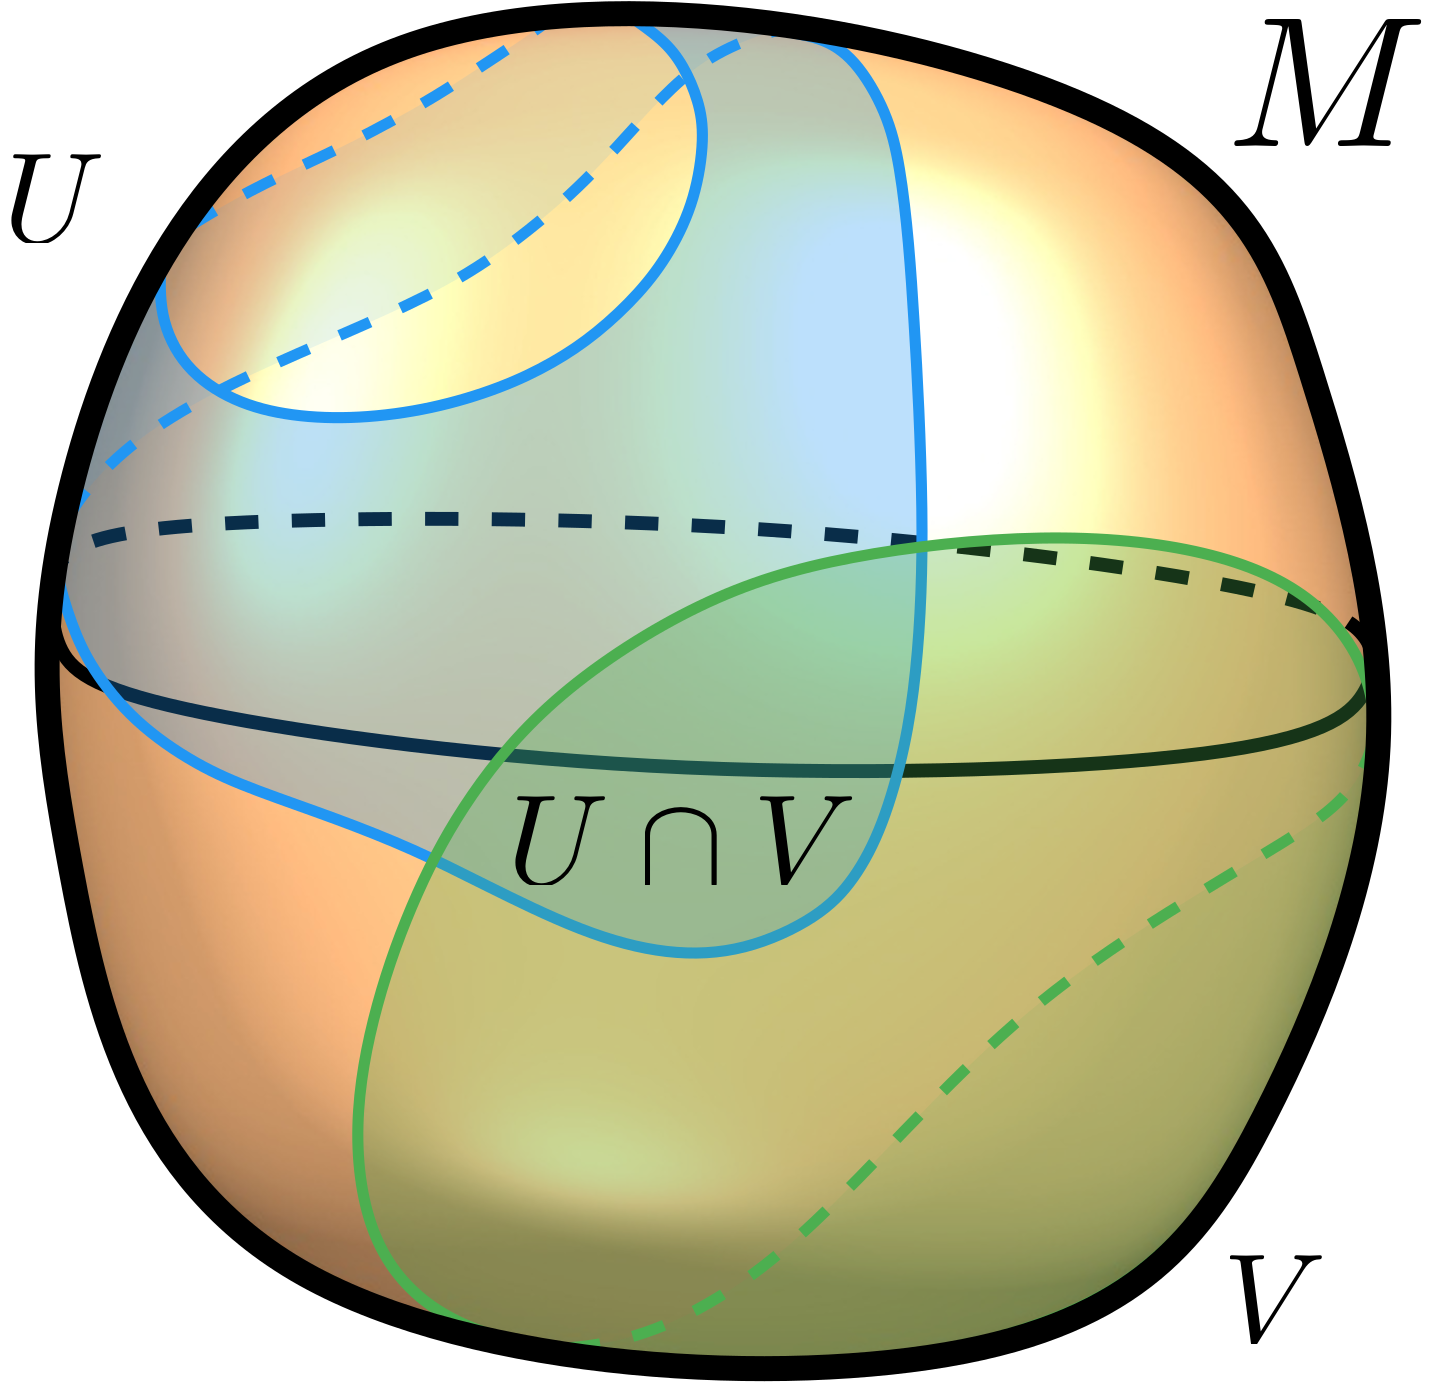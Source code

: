 <?xml version="1.0"?>
<!DOCTYPE ipe SYSTEM "ipe.dtd">
<ipe version="70218" creator="Ipe 7.2.28">
<info created="D:20130413101000" modified="D:20240326173404"/>
<bitmap id="1" width="700" height="700" BitsPerComponent="8" ColorSpace="DeviceRGB" Filter="DCTDecode" length="43593" encoding="base64">
/9j/4AAQSkZJRgABAQEAYABgAAD/4QBaRXhpZgAATU0AKgAAAAgABQMBAAUAAAABAAAASgMD
AAEAAAABAAAAAFEQAAEAAAABAQAAAFERAAQAAAABAAAOxFESAAQAAAABAAAOxAAAAAAAAYag
AACxj//bAEMAAgEBAgEBAgICAgICAgIDBQMDAwMDBgQEAwUHBgcHBwYHBwgJCwkICAoIBwcK
DQoKCwwMDAwHCQ4PDQwOCwwMDP/bAEMBAgICAwMDBgMDBgwIBwgMDAwMDAwMDAwMDAwMDAwM
DAwMDAwMDAwMDAwMDAwMDAwMDAwMDAwMDAwMDAwMDAwMDP/AABEIArwCvAMBIgACEQEDEQH/
xAAfAAABBQEBAQEBAQAAAAAAAAAAAQIDBAUGBwgJCgv/xAC1EAACAQMDAgQDBQUEBAAAAX0B
AgMABBEFEiExQQYTUWEHInEUMoGRoQgjQrHBFVLR8CQzYnKCCQoWFxgZGiUmJygpKjQ1Njc4
OTpDREVGR0hJSlNUVVZXWFlaY2RlZmdoaWpzdHV2d3h5eoOEhYaHiImKkpOUlZaXmJmaoqOk
paanqKmqsrO0tba3uLm6wsPExcbHyMnK0tPU1dbX2Nna4eLj5OXm5+jp6vHy8/T19vf4+fr/
xAAfAQADAQEBAQEBAQEBAAAAAAAAAQIDBAUGBwgJCgv/xAC1EQACAQIEBAMEBwUEBAABAncA
AQIDEQQFITEGEkFRB2FxEyIygQgUQpGhscEJIzNS8BVictEKFiQ04SXxFxgZGiYnKCkqNTY3
ODk6Q0RFRkdISUpTVFVWV1hZWmNkZWZnaGlqc3R1dnd4eXqCg4SFhoeIiYqSk5SVlpeYmZqi
o6Slpqeoqaqys7S1tre4ubrCw8TFxsfIycrS09TV1tfY2dri4+Tl5ufo6ery8/T19vf4+fr/
2gAMAwEAAhEDEQA/AP38ooooAKKKKACiiigAooooAKKKKACiiigAooooAKKKKACiiigAoooo
AKKKKACiiigAooooAKKKKACiiigAooooAKKKKACiiigAooooAKKKKACiiigAooooAKKKKACi
iigAooooAKKKKACiiigAooooAKKKKACiiigAooooAKKKKACiiigAooooAKKKKACiiigAoooo
AKKKKACiiigAooooAKKKKACiiigAooooAKKKKACiiigAooooAKKKKACiiigAooooAKKKKACi
iigAooooAKKKKACiiigAooooAKKKKACiiigAooooAKKKKACigkKCSQAKzNU8a6Poak3uq6da
gdfNuET+ZqZzjFXk7FRhKTtFXNOiuF1T9pjwLpJIk8R2MrDtDulP/joNc/qH7aPgu1BEDate
NxjyrNgD+LYrzquc4Cn8daK/7eR6FLJ8dU+CjJ/9us9aorw29/bl0lGxa+HtZuBnGWaOPj16
msu6/bhvnx9m8KAc8+bedvwWvPqcWZTDesvkm/yR30+Fc1ntRfzaX5s+hqK+bJ/20fE8xcQe
HNLjU/cLzSMV+vTNUpv2vPHE0LKmnaJE56N5UjY/AtXJLjjKVtNv5M6ocFZq94JfNH1BRXyy
v7V3j48mLRT/ANurf/FVXm/ac+IsszMt1pcaMeEFkCF/M5rGXHuVrZyfy/4JtHgXM30j9/8A
wD6uor5P/wCGmPiN/wA/um/+AK/40n/DTPxHBB+26YQO32Ff8alcfZX/AHvuX+ZX+omZ/wB3
73/kfWNFfLLftXePh/yy0XP/AF7N/wDFVJbftdeOoI2Ethok7E8HyXXH5NWseO8qf2pfcZvg
fNF9lfefUVFfMsH7Z3i63iIm0HR5nz1DyIMemMmr1t+3BqsbJ9o8KwMoHzeXeEEn2ytbw40y
iX/Ly3qn/kYT4NzWP/Lu/wA1/mfRlFeBWn7dVuAouvC2oxkn5jFcI4A9eQMmtWx/bi8LzbRc
6drtrkkEmBXCj14auynxRlU/hrr53X5o5KnDOaQ3ov5Wf5M9oorzCw/bD8B3oXfqdxakjOJ7
SRce3APNdBpfx/8ABWsEC38TaQxPZ5xGf/HsV30s1wdT+HVi/wDt5f5nBVyzGU/jpSX/AG6/
8jr6Kp2HiLT9VXda31ncj1imV/5Grld0ZJq6ZxSi07NBRRRTEFFFFABRRRQAUUUUAFFFFABR
RRQAUUUUAFFFFABRRRQAUUUUAFFFFABRRRQAUUUUAFFFFABRRRQAUUUUAFFFFABRRRQAUUUU
AFFFFABRRRQAUUUUAFFFFABRRRQAUUUUAFFFFABRRRQAUUUUAFFFFABRRWN4w+IWh+ALI3Gs
6pZadGBkedIFZvovU/gKidSMIuU3ZLuXCEptRgrt9jZorwXxl+3jo1oXh8O6Ve6xKOBNN/o8
GfXnLEfgK8x8TftGfEDx67KNSXRrZ/8AllYR7CB7uct+or5jH8ZZbhrpT53/AHdfx2PpcBwh
mOJ1ceRf3tPw3PrjX/Fml+FbYzanqFnYRD+KeZYx+przrxL+2T4I0FmS2vLrV5V7WcBZf++j
gfrXzF/wh8+r3Jnv7i4vZ2OTJPI0jH8TWvY+D4YABsAxXx+N8Ra8rrDU1Hzer/RfmfV4TgHD
w1xNVvyWn+Z6Zrv7cuo3hZNF8MpEp+7Jezlj9dq/41ymrftG/ETxISF1K302Nv4bW3VSPxbJ
qjbaFHHgBQCParkOlquMKOK+YxXFuaV/iqtemn5WPfocPZTh/hpJ+uv53Oe1CfxH4lJOpa9q
92G6h7p9p/AHFVYPh9CzhnUux7tya7SPTwAOABUyWI9M14dXFVqrvUk36u56UKlGkrUoJeiO
VtvBUMeMRrx7Vcg8KxIM+Wo/CujSzAxwBUi2Y9OfpWN2KWOfQwIvDka87QPwqZNAT0BH0rdW
z46YpwtAewzSMXjpdzEXREx93FPXREHO0Gtv7KPQ/lTlteMYJoM3jZdzEGjJ/dFPGjof4c/h
WyLT2NL9l9hQS8ZLuYv9jL/dpDoin+EflW59lHoKPso9BQL65LuYR0Jf7opp8PqOcZ/Ct/7K
PQUfZR6Cgaxsu5zr6Ap/hqJvDo7qMGum+y+wpPsntQVHHz7nKSeGlOfkH5VBN4Wjb/lmpP0r
sWtAexpjWQ7ii5pHMZHDz+DomHMYzVK68BwSDmIH8K9CbT1OeABUb6WrZwBTUmaxzBdUeaP4
AS3bMJeJj3QlT+lXdO1DxR4bcHT/ABDrVtt6Bbpyv5EkV28mjg54qCXRRzha6KWMr0nenNr0
dhzq4eqrVIJ+qM7S/wBoj4jeHgANYjv0XtdWyPn8QAa6XSP24PEunlV1Pw9p14o6tbyvCx/A
7hWDNoYP8NVLjw8rZygJPtXsYfirNKPw1m/XX87nn1siymv8VJL00/Kx6ron7d3hy52rqela
zprHqQizoPxU5/Su48NftKeB/Fe1bbxFYRyNx5dwxgf8nxXzFdeFIpAQUFZV/wCA4ZgQY1Of
UV72F8QsdCyrRjL5Wf4afgeRiOBMBU1ozcfndfj/AJn3NZ38GoQiS3minjPRo3DKfxFS18E2
Wh6l4ZnEul6jf6e6nINvO0f6A11eg/tJfEXwcyg6rHq0K/wX0Icn/gQw3619JhPELBz0r03H
0s1+h4GL4BxcNaE1L10/zR9l0V84eGP2+mhZY/EHhuaIdDNYy7x9drYP616d4M/aj8D+NyiW
+uW9rcP/AMsLzNu+fT5uD+Br6nB8QZfireyqq/Z6P7nY+ZxeQ4/Da1aTt3Wq+9XPQaKZb3Md
3EskUiSxt0ZGDA/iKfXsJnktBRRRQIKKKKACiiigAooooAKKKKACiiigAooooAKKKKACiiig
AooooAKKKKACiiigAooooAKKKKACiiigAooooAKKKKACiiigAooooAKKKKACiiigAooooAKK
K5H4sfHHw38GNK+065qEcMjj9zbJ89xOfRUHP4nis6taFKDnUaSXVmlKlOpJQpptvojrq4D4
q/tM+EfhGWh1DUFudRA4srTEs/4gcL/wIivmj4p/tieLPi48tloyyeG9Gk4xE2buVf8Aacfd
z6L+dcPoHgceYZJA0kjnczsSSx9ST1r8/wA448pUr08EuZ/zPb5Ld/Ox95lHA1WraeNfKuy3
+b6fienePP2zfGHj9pLfQoI/Dli/AdcS3TD/AHiML+A/GvP4/C11r9+15qVzc391IctLcSGR
z+JroNM0CO2UYUE1r29kABgcV+a5jneLxkuavNvy6fJbH6HgsqweCjy0IJfn9+5kab4Vitgo
Cg4rYttMRAAFAxVyG1x2q1Fb9BjJryW7nRUxFtitDYgAcYqzFZgdqsRwgY7mp0hHeg4qldkE
dqPTNTJbAY6CpkiJ7YFSrGF7ZNByyqkKW/oKkWAdDzUqoT1qRYwOtBhKoyJYfQAU9YPXipAO
wFOCetBm5kYhH1pwi9BUgAHQUoUn2FBDkMEf0FLsHcmpAgHvS9OgoJcyPy/Y0eV7VKAT0FKE
9TQLnZF5XsKPK9hU2we5o2D0oFzMh8r2FHlewqfA9BRgegoDmZB5XsKDF3wKm2g9qNg9KA5m
QeV7UnlexqxsHvSeX70XGpsr+UD1IpDDnsDVgofTNIVHcYoGplYwD0NNa3Bq0UHYkUhQ+xos
UqhSezB7A1DJp4PatAoO4waQx+hoNI1WjJl0wHtVWbSgc8VvNGO4qN7cNQbwxUkczPpAOeBV
K50NWBBUEV1stkDziq01gPSg7aWOZxF74XjlByg5rC1TwHFOD8inPtXpM+nD0qnPpgOeKqM2
tjthioy+I8/0LUvEvw7nEmh6zqWnbTny0lJjP1Q/Kfyr0jwh+3N4q8OSRxa/pVnrFuvDSwZg
nx645Un8BWRdaQGByoIrJv8Aw0kucqAa9nAcQ47CfwajS7br7nocOMyTAYxfvaab77P71qfR
3gH9sHwP47kSA6i2kXj/APLDUF8nn0D/AHT+denW9xHdwrJFIksbjKsjBlYeoIr4B1jwNHOG
zGCD7U7wl408W/Ca5EmgazeWsQOTbu3mQN7FGyPyxX3OW+ILdo4yF/OP+T/zPjcw4BWssJO3
lL/Nf5H3/RXzL8PP+CgggeO28YaM8BHBvbAF0+rRnkfgTXv3gb4l6D8SdOF3oeqWeoxY+YRO
C6ezL1U/UV97l+c4PGq+Hmm+2z+5nw2PyjF4N/v4NLvuvvNyiiivTPNCiiigAooooAKKKKAC
iiigAooooAKKKKACiiigAooooAKKKKACiiigAooooAKKKKACiiigAooooAKKKKACiiigAooo
oAKKKKACmzTJbxPJIypGgLMzHAUDqSfSs3xn410r4e+G7rV9avYNP06zXdLNK2FHoB6k9gOT
Xwz+0T+1/rf7Q19NpOim40fwkG27Ads9+PWQjop7IPxzXj5xneHy+nzVXeT2XV/5LzPXynJq
+PqctNWit30X+b8j1z9ob9viHTZ59D8BeVf3ykxzaoy7reA9D5Y/jb3+79a+d4NM1DxfrUmp
6xd3Oo6hcHMk87l3b8+g9hxTfCnhGO1jT5AAPau20nSwiqAAMV+M51xBicdO9WWnRLZf13P2
HJsgw+BhanHXq3uyPRPDqQKuFAArorOyCAADAFJaWwVQAKv28QGOOBXzUpNnuTkoqyFt7fGO
KuQw9Bjmkhjxg9zVmNMADuaRw1agsUXYCrEceOBSRrgD3qaNMcmg4pzFRAoHHNSxpnGRzSIp
Jzg1MiHoBkmg5pSADAwKei4x6mlWE8EnFSrEew5oMZSGqu0e9LUghPenrD6A0zNyRGowPc04
AnoDUqw+1OEPtSSM3MhCHvxTwpPQVKI/oKUR+xNNEuZFsPsKPLJ781OI/YClEZPekQ5kKoQM
YNLsPpU4i9jSiEe1OwnMg2H2o2H2qx5Q9qXy/Y0WE6hW8s9zR5fvVryvalEB64ppC9qVNh7E
UbD7Vc8gnsKPs59BRyi9qU9h9qTYfSrv2c+g/Oj7MT1ANHKNVSltI7UEHuDirn2T2ApDa47G
jlGqqKRQH2pChHTmrhtDzkHFNNqaOUpVEUyOxFIUHbirRtj6UxrYj1FFilURWKkdqaVB9qsG
Fh74pjRHuCKTRopEBUjrTWjDdsVOUP1FRsmOlJo0UitLbA9qrS2g54rQpjoPwosawqNGRPZD
njNUriwHPFb0sIPtVaa2znig7KWIaOcudOBzxWXfaIkoOVAJrrJ7Xrx0qlcWY9BQmelSxPc8
/wBX8JpID8gNc6mj3/hbVEvtKu7rT7yI7lmt5DG4P1HX6GvUrmxBzxWTqGirKD8oBNb0cROE
lKLs0bzp06sbNXudP8LP299Z8LNHZeMrE6rarhft1soS4UerJ0b8MH619LfDr4teHfivpYu9
B1S2v0Ay8atiWL2ZDyp+or4e1rwwsgIKCubhtdS8F6ympaNe3WmX8Jys1u5Rh7HHUex4r73J
+OMTRtDE+/H8fv6/P7z4nN+CsPWvPDe5L8Pu6fL7j9KKK+VPgl/wUFe1lh0vx7biMkhF1W3j
+T6yoOn1X8q+oNC16y8T6VBfadd299Z3Kh45oXDo4PcEV+n5dm2GxsOfDyv3XVeqPzTMMrxO
CnyV427Po/RluiiivRPPCiiigAooooAKKKKACiiigAooooAKKKKACiiigAooooAKKKKACiii
gAooooAKKKKACiiigAooooAKKKKACsP4j/EfR/hP4PvNd128jstOsl3M7dXPZFHdieABU3jn
xxpfw38J32t61dx2Om6fGZZpX6Aeg9STwAOpNfm3+0H+0VrP7Vnj43MxltPDdhIy6ZYZwAuf
9Y/rIR+XQV4eeZ3Ty+ld6zey/V+R7eSZLUx9W20Fu/0XmX/jv+0Lrv7UvjEz3DTWPhy1k/0D
TQ3yqM8SSY4aQ+vboKTwv4eS2RcKABVDwvoS2yIAozXaaTZBQuB0r8SzHH1cTVdWrK7Z+z5f
gKWHpqlSVki9pViFC8YrfsrcIoGOap6dbAAccCtW3j6cda8acrnrPRE8EfTjk1chToOwqGBO
9XIIScCpOKrMkhTvjirMUZPJHWlgtSccVdt7Q8cGmonnVaqRDFAT161ZiticZGasQ2Z44q1F
ZHHIqlE4KmIRUjtjxxmp0t/wq5HZH0NSpZ/pTUTklXKSW/oKkWD1OKuC09qf9lK9sUcpk6xT
WEDsacIj2Aq15BHTFHkmixDqlcRH3pRDU/kmjyj70rC9oRCID0FLsHvUnlZ7GnCL2AosJzIg
o6AUoUntipRH604KB0HNCRLmRCImnCEd6lCE+1PWEd6EiHMhEY7AmnCEnoBVhIs9BUiwZ65N
NIzlVKwgPrTlts9iauJak9Bipks8+pqlExlXM8WvtTxZ+wrTSy9AKlSxzjiqUDGWKsZIsj3B
zTvsB9P0raTTSeoNSppZx0qlTMnjEjA+wH0oOnE9RXRppJ64zTxo5PY/lVKkZ/X13OY/s32p
G0w+ldT/AGK3p+lIdDP939KPZDWYLucm+mHGAKjfTT2BrrW0Ij+E1G+hk/w0nSNI5iu5yL6c
ckYqF9PPJxXWyaIf7pAqtNop5+WpdJnTTx6fU5WSxIzxUMloR2NdPLo5GeKqzaURztqXTOun
jUzm5LY9cVE0RXtkVvTaYRniqk2nkZ4qHA7KeJTMh04PpULp2IyK05rMjPHNVpbY88VLidMK
qZnTQ/lVSe368VqPCRnjIqvNDweMipaOynVMee3z2qjc2o54ramh68c1TuIevHH8qD0aNY5+
9sA6kEVharooYHKgg12Fxb9eKz7u1DAgjINOMrHowmpKzPM9e8MLKGygIp/wt+Mvin9nrWDc
aHdNLYSNuuNOnJa3m9Tj+FvcfrXW6ppgOcDINcxrehiQN8vWvTwWPq0JqpSk011RyYzA0q8H
TqxTT6M+yv2fv2p/Dnx+08R2kv2DW4lzcabOwEqerIf419x+IFemV+XF7p934f1WHUNOuJ7G
+tX8yGeFijxsO4Ir6q/ZU/bxh8Y3Ft4Z8byQ2OtN+7ttROEgvT2D9kc/kfY1+t5BxbTxVqOK
92fR9H/k/wAD8oz7hSphb1sL70O3Vf5r8T6dooBBAIIINFfanxoUUUUAFFFFABRRRQAUUUUA
FFFFABRRRQAUUUUAFFFFABRRRQAUUUUAFFFFABRRRQAUUUUAFMubmOztpJpnSKKFS7uxwqKB
kknsAKfXxr/wUs/auewif4ceHrllurhQ2s3ETYMcZ5EAI7sOW9sDua4cxx9PB0HXqdNl3fY7
cvwNTF11Rp9d32Xc8n/bX/aqn/aT8ef2Ho08ieD9GlIj2kgahKDgyt6qP4QenJ71x3hLQ1tY
k+UZrnvBegCCNCV5NehaLZY2jFfiGa5hUxVaVao7tn7VleX08NRjSprRGxo1kFVeK6TToMAc
dKzdMt8AcVvafD90YrwKkj3qcS/ZxYUDHWtG2iLdBxUFpBuxxWpZ23TisErkV6iQ+1ticcVp
WtnyBinWVmTjg81r2VgTjirjE8TE4lIgtbAnHGK0bbT+nFXLPTSccEVp22mdOK1jTPCr4wzY
dPPHFWo7AjtWrDpvTirKafjtitFTPMnjTHWxx2p62WO3Wtj7DjtSNZ4HQc0OBj9auZJtMdia
abfHY1qPaD0NRPb4qXEqNczjB9TTDCPar7w+oxUUkPtUNGsapTMRHrSbD7GrDIR700gHqKhx
NFMg2H0o2H0qbYPejYPc0rFcxEI/WpFjx7U4DHQU5YyeooJchFTPAFSJEByetPRMcAc1NFD3
qlEwlMZHAT2wKsRW44wM0+KLPbAqzDBnHHFWonNUqkcVtntmrMVnnHFTwW2cZFXbe0zjitYw
OGrXsVYrHPUZq1Dp59MVcitggBI5qVU/AVvCk2cE8QytHYKvWpVtVHRc1Oqegp4T15rtpYNs
55VWQiEDsBThCOuDUwjPYAU4R+5Nd1PLb9DNzIPJ9jR5XtVgRe1L5XsK6o5TfoT7QrGHPak+
zj0q35Q9qQxfSqeT+QKoUzaKcjb+lRPpyN2ArR8n2FNMPsa555O10LjWa6mRNoytnAFU7jQu
pAyK6Ew+wpjQ+1cNXLJxN6eLkupyVzoZGflxWdc6OR2ruZbVWzkCqdzpCvkgCvPqYaUd0d9H
MmtzgrnSyM/KaoXGnYzxXcXuikZ+Wsm90nGeOa5ZUj2cPj0+px89kRnjmqc1tjPFdPd6aVzx
WbdWOMnGKxlCx7FHFX6nPz2vtzVG4tyM8VvXNptzx0qjc22c8Vm4nqUa5g3EPUelUbiEc8cV
t3Vr14rPubc8+9SetRq3MS7tg4II4rD1Ow4b5a6e5i65HSs2+tgynjkU4yselB8yOE1rSAyk
45rh/E/htZlYhcEcivVdTsxzxiuY1rTAQxxxXbRqtHNWpXR6b+yD+3RP4Pu7Twj45uZJrCRx
FZatM2Wt88LHKT1XPAbt34r7UilWaNXRldHGVZTkEeor8pfFXh5Z0cFQQfavev2Gv20J/BOq
WvgbxjeBtJlPlaZqE7c2rdoXJ/gPQE9OnTp+o8McTt2wuLfkn+j/AEZ+ZcS8NWvisKvVL81+
qPuGihWDqGUgqeQRyDRX6KfnwUUUUAFFFFABRRRQAUUUUAFFFFABRRRQAUUUUAFFFFABRRRQ
AUUUUAFFFFABRRUd3dxWFrLPPIkUMKGSR2OFRQMkk+gFDY0jzH9rr9ou2/Zt+EtzqwMcmsXp
NrpcDc+ZMR94j+6o+Y/gO9fmNYNd+J9dudS1CaS6vb2Vp55ZDlpHY5JP41337XX7QVx+0r8Z
rm+idhoOklrTS4ugMYbmUj+855+mB2rnfDGmhVTjGa/IuJ84+t13GD9yOi8+7/rofq/DWUfV
aClNe/LV+XZf11Oi8PWARF4Fdfo9tgA4rF0e1wFGK6jSrfhRiviasj7SlE1NOgJwAK39OtsA
Ejk1Q0q06cVv2Fv04rhk7nU3yq5asrbOOK2dPsicccVX06zyRxxXQaZYZxxVQjc8TF4ixLp9
gTjArc0/TMgcU7TNMJIAFdDp2lYxxmuqFM+UxuOsVrLSyQOOtadtpgwOK0LPSxxkVoRWQQDg
V0xpHzVfHXehlx6bx0qUWGO2K1BCB0x+VBi9MGr9kzieJZlNZ8HjmoZLT0rYeEHgjBqvNAB1
HFZygaQrtmPJb44xg1Xlh68YNas8PUVTmj68cisZRO2nVM2WLHBHFQOm3txV6ZMjOKrSLwR6
Vi0dsJlWRPyqJ09etWWXqD0qJh1BqGdMZEBQjtmgKT2xUhUj3oCk+1TYu4ipzxyakVccDqaA
MDAqSNPzppESkOijzViKPPbgUyNcYHc1ZiToMVUUc1SQ+GPOCRwKuW8PQ4yTUdvHkj0FXreL
ocda1ijz6tQktoM/1q7HGEAwOabBGFUe1TIvc1006d2ebUncVVxyetPVc8npQi55PQU9RuPt
Xr4fDmEpAqk9OBT1T0GTSqM4A4p6rjgDrXu4bC3MnIQJ6804IfTApyrj3NSKnTPJr3MPgvIz
ciMRj0Jpwj9gKlVPXgU4J6DNetSy9PoZuZD5fvS+Uff8qnCHucUeX6muuOWLsTzlcxev8qQx
ewqz5fvQY/oameVrsNVCo0X14pjRe1XGj9iKY0XtmvNr5SuxcahSaL0FRtF7VdaPv1qJ4+9f
P4vKfI1jMoy24cEEAiqF7pQcEgZzWw8f4E1E8fXivmMXlzjsjppVnHY5K/0rGeOKxr7TsZOK
7u8sVlUkDmsPUdMxnjmvGqUbHt4THdGcTd2JBORWbdWmM8V1d/YEEjFY17aEE8VyTgfR4bE3
OcurbrWbd23Xiuhu7bGeKzLu368YNYtHt4euc9dW/XjpWbdQkZ4yK6C7t+vFZl3B145qD3MP
WOa1G268cGsDVLQNnIrr7+23A4HIrA1K36jHNa05HXJXRwutaeCGGK4PxXoIlVvl+leqavaA
gnFclr2neYrcc16FCpY4a1O6PpH/AIJ8/thSeJo4PAPiq7LarbJt0q8mbm7jUf6lif41A49R
x1HP1tX5A6lDcaPqUN5ZzS213aSCWGWNirxspyGB7EGv0Z/Yt/aeg/aM+G6i8eOLxNoyrBqU
I4MhxhZlH91sc+hyPSv1vhXPfrEPqtd+8tn3Xb1X5H5RxRkfsJ/WqK917rs+/o/zPZaKKK+0
PjgooooAKKKKACiiigAooooAKKKKACiiigAooooAKKKKACiiigAooooAK+Wv+CnH7RR8A/Du
HwXpVwF1jxOD9qKNh7a0B5+hkPyjnoGr6V8V+J7PwX4Zv9X1CZYLHTYHuJ5GOAqqMmvyX+Lf
xPvvjp8VtX8UagzltQmPkRk8QQjiOMfRcfjmvmOKc0+rYb2UH709PRdX+h9Lwxln1nE+1mvd
hr6vp/mZGg6eAUUADFd14fsgqrxXO+H7PJBI5Ndro1rtVRg1+P15n63RgbWkW2Sox0rqNJtf
u8VkaLaHAJHWuo0m16cV5lWR6VKJqaXbYUcVvadbZxxVDTrfOBiuh0q0yQccmsYq5z4utZWL
+lWWccV0+kadnHFUdGsc7Tg11mjab0GK66dM+NzHF2uWdJ0zpxXRafpwUAkYFN0vTgqgkYAr
TSMADjAFejRoOWx8Vi8U5NpCRxBQAB0pwT1NPCk9BxS+X716tPCWWx5zkM2D1NNKke4qQqR7
ikoqULApEZGRUUi5Bz1FTMMHFMkHI968yvTsXF6lC4jxn2qjcLitO4X/AArPuRweOBXDNHoU
ZFCZcEiqkgw1Xpgcg1TmGDWEj0qbK0gwfpUTjvU8o61ERkEVnLc64sjoopQCTikUKg7ntU0S
/rUajoKnQYH1oRE2SRLk5xVqFe/c1DCvAHrVqBckVokcdSRZt4+B71ftY+c46VVt156dK0LZ
cKK2ijzK0iVR0AqQDoBTUHJNSIOc+lelhoHE2OAwAKkUYGKYgy30qRRk/SvfwtIykxyjA96k
UYHuaaoyfpUiDJ9hX0eEo7GMmOVccnrUirjk9aRBk59KkQZOT0FfR4WgYyYKnc9KdRRXrwpq
KIbCiiitBBRRRQAUhUH2NLRUyinuFyN4/UVG8fPvVimOntkV52Kwaaui4yKjx9ePwqJ0/Krb
p+dQuvU9jXyePwO+hvCRUdOvHNU720Eqkgc1oun51DIv5Gvi8dhLO6OqnUad0crqVhjNYOoW
eM8c122p2mQSBXO6naYJ4rwakD6DBYm9jkby2xnjFZV3BjPFdLqFtgnisa9gxk4rknE+nwta
5gXcHXjNZd3B14rfuoeoxWXeQ9eKxaPew1UwLuHqKxdUtMgnHBrpbyLqccVlX1vuBGKSZ7VG
d1Y4zVLYjIIzmuY1e1+9xXc6raZB4rl9YtSMnFdVKRFWJ574g0/knHBo+C/xf1H9nf4rWHiX
T97xRN5d5bg4F1AT86H3xyPQgVr65Z7lbjmuP1uwEiMCM16+DxM6U41IOzWqPKxeHhVg6c1d
Pc/WbwT4y0/4heE9P1vSpxc6dqcKzwSDqVI6H0I6EdiK1K+G/wDgmH+0Q2geIrn4datcYtb8
tc6Q0jYCSjl4RnswywHqD619yV+4ZTmMcbho1479V2fU/Fc0y+WDxEqMtuj7oKKKK9I84KKK
KACiiigAooooAKKKKACiiigAooooAKKKKACiiigAoorP8V+J7PwX4Zv9X1CZYLHTYHuJ5GOA
qKCT/KlKSSuxxTbsj5K/4Kq/Hk6doenfD7TpyLjU8Xup7TysKn93Gf8AeYZ+ij1r4z0y12hV
A61q/Fb4k3Xxr+K2t+KLwFX1W4LxIf8AllEPlRPwUD8ai0a23Sg4GBX4vnmYvF4qVXpsvRf1
c/Y8ky9YTCxpdd36v+rHQaBZ428Hiuv0a1yV461haHa8Lxya6/RLXGOK+ZrSPpKUTb0i1xtG
K6fSbbGOKyNItvu8V02l2+Nox0rz5u7O2/LG5p6Xbcjium0azzjisrSLTJHFdZodjkrxWlOJ
85mOJsma+iaeSVyK7DRdO4HFZeg6f904rq7G2EMQGME16dCldpH57meLu7ImijCqABwKlVO5
oReh7CpFXPJ6V9JhMJofPykNA9BS4I6gin0deDXp+wsiLsjpjDBxUjDBxTX6A1xV6dikyJ+x
pj9Kkf7v0qN/umvDxMTVMrXPQn0rPueMj0rRuOhrPuuprypndQZQn7VUuOp9qtz9qqXB5PvW
Ej0qRXl7/Soqll7/AEqKs5HZFjWUk5HelVdv1paKk0bHJ1J9KnQcgelRRDp71NGMtTSMZsni
HTirluuSOKrQjnOKt24xWsTiqsuWy5x71fiGFqnaryBirq8KK3gjy6z1JE+79akTp9aYOAB6
VIvQV6+Gicr2Hp0JqROhNRrwoqReFFfRYSOxlJkiDjPrUidPrTF4UVIo6CvpsJDYxkyRRgCp
FGABTF5Ip9fSYWFkYyYUUUV2EhRRRQAUUUUAFFFFABRRRQ0BG69qhkXvirLDI9xUUi9/WvGx
+HTRpCRVkXqPSoZF/I1ZkB/EVDIvUetfEZhh9zpgynPGHUgjpWHqlrjPFdDIO/rWdqlvuBOK
+MxVLlkd+GqWkcbqNv14rDvoMZ4rqtTg5JxzWBqMPU4rzKkT6zBVdjnbyLGTjpWZdxZzxW5e
xdeKyrpOTxXNJH0eHmYl3FjPFZd5F1rdvIuvFZV3F1rNo9zD1DnNUtgQSB1rmtXtMhuOtdnf
w7lIIrndVtuvFaU5HfNXRwOs2pG4EVyerWnzMMcV6Brdp1IHWuQ1m1wScV6NGRwVYnFSX974
V12z1bTZ5LTUNOmW4t5oyQ0cinKkEe4r9Tf2bfjVafH74P6T4jttqTXEflXcWeYJ14dfz5Hs
RX5ga1Zh1YYr3H/gmV8c2+HXxduPB19KV0zxVzbAn5YrtRx/32oI+oWvuOEs09hifYTfuz0+
fT/I+J4ryz2+H9tBe9DX5df8z9CaKKK/Vj8uCiiigAooooAKKKKACiiigAooooAKKKKACiii
gAooooAK+Uv+CqHxt/4RX4baf4Ksp9uoeJn867CtgpaIehGOjvgdeiNX1VdXMdlbSTTOscUK
l3djgKoGST7AV+Tn7Snxel+PHx213xCXZrNpjbWCnolvH8qY+vLfVq+Z4pzD6vg3Ti/enp8u
v+XzPpOGMB9YxanJe7DX59P8/kcfp8ARQAOBXTaDacLxyaxNPg3OoxXXaBaZK8HivyKrI/WK
UdTodEtcBeK63R7bAUYrD0W1+7xXWaTb/drzKsj0qUTZ0i26cV0ulWxOOOtZOk2+McV02kWu
SvFc0VdixdTljY2tEs8lciux0Cwzt461h6FZZKjFdv4esM7eK7aMD4XNcVZPU29DsgihiOBW
xGnaobSERRgYxirUadq+hy/DczufBYirzSbHIueT0p4BPQUKufYCn9OBX1uHw9kcjkN2H2pt
SU1xyD61rUp2QkyN+xpj/d+lSP8Ad+lRv9014+JRpEjf7pqN/umpH+6ajfpXzuJZrHYr3PQ1
nXR4OKv3R7+lZ10eteTM76BTnPIFU5j+lW5z8x9qpzHmsJHqUkQynr9KiqSU9ajrKR1xCiii
kVJksQ6cdKmh65qKPvU8P86pGE2WIQeKu2446daqQjkVctx0A71rE4arL1qOR7VbUdAarW3f
irS8sK6Ka1PLqsfUlMHUU+vawyMJMkHAA9KkHAA9KjqUdRX0eEWxjLceOwqVfvCox1FSp1r6
bCLYxkyRPvfSnU1OtOr6OgvdMZbhRRRW4gooooAKKKKACiiigAooooAKjcdRUlNcdDWGIhzR
GmV5B+tQSD9KsyDr7VDIOfrXx2Y0tzogytIOo9aq3ke+M1ckHQ1BKuQRXwmYUrM6qcupzOqQ
dRiue1GHrxXWarDyeK53UosE8ZrwakT6TA1Njmb6LrxWTeR8njrW9qEfJrHvI+p9K5Jo+pws
zHukznjOazLyPrWxcpjPtWddx5zWMj3cPMw7yPrxWHqtv14610l3H1rI1KHKk46UovU9inK8
bHF6za5DcdK5DXLTqQK7/VrfrkVyet2n3hiu2jIwqxOE1S3yDxXMXV5deG9YtdSsJXt73T5l
uIJF4KOpyD+YrttWttpJxwa5bXbPejcV6dCo4tNM82tTTTTP1U+A3xZtPjh8JND8T2ZRRqdu
GmjH/LCZflkTqSMOCBnnGD3rr6+G/wDgk98ZG07Xtd8A3kx8q5B1PT1Y9HGFlUfUbW/A19yV
+45Rjli8JCt12fqtz8UzbBPC4qdHp09HsFFFFekecFFFFABRRRQAUUUUAFFFFABRRRQAUUUU
AFFFFAHg3/BRT40D4Tfs83tnbStHq3ihv7NtdrFWVCMyv07JkduXFfm5p1uI0UAYAr3L/goz
8X2+KP7RlzpcDltO8IqdPjGeDNnMzfXd8v8AwCvFrSPAHFfkfE+YfWMZJJ+7DRfr+J+r8M4H
6vg4trWWr+e34Gpo0G+QHFdroFptVeOTXNeH7TJXiu20W2wF4r5GtI+roxN7RbbocV1Wj2/I
4rE0e3wF4rqdHt+nFedUZ6NNG1pVv0GK6rRLXJXisPSLfJFddoNnkrkUU4nj5lXsmdD4fsid
vFd1oFkEUEjgVzvh2x+7xzXaafAIoVGK9XDUrtI/Ns2xN3YsxL+lTop4Hc0yJf0qZBgZ9a+1
y7DWSPmpyFAwMCl2nrinKuOSOaWvo6dKyMrkdI/SnuMHOOtMf7prnrx0GiN/umo3Py/WpHPy
/Wo36Cvn8WzWJG/So3PAFPkPQVHIelfNYpm0SrdHn2rNuT2q/dHqDWdcn5q8qbPRoIqTHk4q
pIcmrMxODVWQ8n2rCR6dMhkP60ynOeQPSm1nLc6ooKUdRSUo6ikEiZOhqeAcY9agTpU8PatD
Coy1DV23H3faqcNXbfqK0icFZl+16A1YT7wqvbccehqynWumktTzaj1Hr94VIOoqNPvCpB1F
e3hehzyJB1FSDqKjHUVIOor6LCLYyluSL94VKnWok+8KlTrX02D6GEiSPvTqah5Ip1fRUPhM
pbhRRRWwgooooAKKKKACiiigAooooAKRuVNLQeQR61M1dAQyD8jUEg4+lWH6CoJB1FfL5hDc
3gyvIOtQyDp71YfqDUEg4+lfC5jT3OmDMrVYuCcVzmpxdeBmur1FMoTiuc1SPqcDivl6sT2s
BM5jUY8Z9qxr2PrxXQahHjPasS9TrxmuKaPrcJPYxbpOorPuVzn3rVu15NZ1wuO3SsGj36Ej
JvI+vFZV5FkEVt3Sdfasy7j61mexh5HL6pb8HiuX1q26nFdrqsHXA61zOsW+Q3FdFKRtVicH
q9rkNxXL6tb5DDFdxq1vhm4NctrFttLcda9GlI8+rExfhp8RLr4LfF3QfFFozq+k3iyShSR5
sR+WRDjsyFhj3r9c9E1m28RaNaahZyLNaX0KTwuOQ6MoYH8jX48eI7MPG2RxX6D/APBMv4wD
4jfs7QaRcSb9S8JSmwkBbLNCfmib/vklf+AV+jcFY6054WT31Xqt/wAPyPzzjLA3hHExW2j9
Ht+P5n0VRRRX6KfnwUUUUAFFFFABRRRQAUUUUAFFFFABRRRQAVx/x++JyfBr4NeIvEzgM2lW
jPED0aViEjH4uyj8a7CvjD/grX8WGg0/w54Ht2Km7b+1rwY6opZIh9C28/VR6V52bY36rhJ1
uqWnq9EehlWD+tYqFHo3r6LVnxglzNql7Pd3MjS3N3I0srscl2Ykkn6kmtOyiLOoA61Qso8A
DHStrRoC8wOOlfiVSTerP2inG1kjpPD1pgLxXZaLb8qMVz+hW2FXgV1ujQdDivNqyPRpI3tI
g+7xXVaPb428VhaPByvFdVpMHTiuGTuzqlLlhc3NFtsstdp4es8leDXN6Fa5K8da7jw5Z8rx
XTRifHZtiLJnUeHLLhTjgV0kK4A4wBWdolsI4QcDNasS9Pevosuoc0j84xtXmm2SRr0FTIMn
PpTEBx9alAwAK+9wNCyR5smFFOCEjk4pteq4WRlcbJ2NMfpUjngCo3PAFeZiXoaxI36CopO1
SSdqjfrXzOMkbRI3PIFRSnrUj/eNQzHgmvmcVI2iindN19DWdcNyfart03Ws+4bg+przps9S
hEqznj3qtIeD71PO3P0qtKcD6Vi2elTRExyTSUUFgOtZM6IoKUdRSZz0pR1FCCRMnSrEHQVX
TpViDoK0OeoWoemauwfeH0qlD92rsH3h9K1ijz6xoWwqwnWq9uasJ1ropbnm1Oo9PvCpB1FR
p94VIOor28MYSJB1FSDqKjBwQakBwQa+iwj2Mpbki9RUqdaiHUVIv3hX0mEexjIlTrTqYn3h
T6+joP3TGW4UUUVuIKKKKACiiigAooooAKKKKACiiikwI34BHpUDjn61O/eoZOxr57Hx3NYM
gfoDUEg61YkHB9qhfrXw+YR3OqDKd4uYzXP6nHyeK6OcZjNYWqIRmvka8dWengpWZzGop14y
aw75OTniui1FOSMVhXy4J9a4KiPrcHLYxLxeves25Xr71rXiHnjFZlyvp9K55H0OHkZ1wuSe
OtZt2nXgVqTj9Ko3ScHrxWbPXoyMLUosqevFc5qsHXiusvYsgiue1SHrV02eg9UcTrNvhjxX
MaxbZUkA8V2mt2/U4rmdUt8qeOtd9KRw1InC63bZVhivXP8Agmj8WX+G37SH9hzylNO8YQG1
ZSxC/aI8vE2Omfvr/wADrzLWbfBbiuat9duvA/izTdbsHeK80m6jvIWU4IZGDD+Ve9lOMeHx
EKy6P8Ov4Hh5rhFiMPOi+q/Hp+J+ytFZPgLxdbePvBOka5aMr22rWcV3GVOQA6BsfUZx+Fa1
fuMZKSTXU/E5RabT6BRRRVCCiiigAooooAKKKKACiiigAooooACcAk5wK/JX9pn4pt8bP2gP
Emvhi1rLcm3tB2EEXyJ+YGfqxr9E/wBtz4qN8Iv2avEmowziC+vIRp9mcEkyzHZxx1Cl25x9
2vyx02HZGAMjFfA8aY34MLF+b/Jfqfd8G4P48S/8K/N/oaNonA4610fh+1ztOOtYVlFuI4rr
fD1sBt46V+dVZaH6DTWp0ujW4AWus0aDheDzXPaPD04rrNIh+7Xm1WejSRv6LB04rqtIgyV4
rB0WDgHFdXotvkrxXPFXYsXPlgdJoFrnbxXeeG7T7oxzXKeHbbJX3rvvDVqBt4NehQifnecY
jRm/ZxeXEoq5Gvp3qGFcYqxGMfhX2OU0NmfD1Za3JUHPsKkQZOfSmIML9alUYAFfcYanZHLJ
hTH+8afTGOWNdFTYkZJ2qNzyBUjn5vpUTn5jXh4uRrFDHPzfSomOWNSMeSaiY8E18tjJm0UR
k9T2qvcNhe4qdj8pqtdN2zXzmIldnTTV2UbputZ855FW7pv1qjO3JNcMmerRiVpmzmq8p5xU
0rVWc5b6Vi2ehBCE4BNMJyc0rnJx6U2obNxyHqKdTAcEGn0mJ7E6HgirFv1FVojx71Ytz0rQ
56iLcP3au255FUYO9Xbc/d961izgrI0Lfv8AWrKdaq27VZT7wropPU82oSL94VIDgg+lRjqK
fXs4ZnPIkqSowc81IvQV9DhWZS3JKkB6HtUanKinqflFfR4SRjImBwQafUYOQKkU5Ar6LDS0
MpIKKKK7CQooooAKKKKACiiigAooooAKKKKGwI371DJ2qZ+9Qydq8DHGsCGQdahk7VPJ1NQS
dq+Kx8dzogQSjINYuqJnPatyTvWPqi9eOa+PxC95noYV+8c1qSHJrC1BeTxxXQ6knJ9Kwr9e
vtXnzR9Xg5bGHeL15rLuh1OK17wDnisu7HJ461yyPo8MzNuF6jsKpXC5J461fuByapTg4BrO
SPYosy7xOucVh6rCPmrobtetY+pxZBODSi9T0qbvE5DWYMq3FcvqUPXgV2eqw5B4FcvqcOCw
wa7aUjCqjjNbtvvcVxviO03IwxmvQdZt8qTg1x+u22Qwx1r0aMjgrRPun/gld8Tz4y/Z4l0O
eUvd+Fb17UKeogf95H+GS4/4DX0zX5w/8Evfia3gb9pKfQJZiln4ts2hCF9qGeEGRDjoW2+Y
B3+bHev0er9o4cxft8BBveOj+W34WPxviHC+wx00tpar57/jcKKKK908QKKKKACiiigAoooo
AKKKKACiignHPpQB8K/8Fbvikuo+KPDPg22kJGnxtqd4A3G9/kiUjHUKHPU/fHSvkyzTAAAr
rP2l/iU3xh/aE8U6/ndBcXrQ2w4wIYgI06eqqD7kk1zNjHuYdMCvxfO8Z9YxlSr0vZei0R+x
5LhPq+EhT62u/V6s09MhzIoxXY6DBhRx1rmNHh3SA12WiQ4VeK+frSPdoxOi0aHlfaur0eLJ
Fc9o0XIPpXVaNDyvFedUZ6NNHR6PDgLxXWaFByvFc7pEX3eK6/QYOVGKmmjzsyqWTOs8OW2S
vFd7oEGyMHpXIeG7f7vGRXc6VHsgHevWw0LtH5jm9W7sXoh0461YQcfWoYh0qeMdK+9yunZI
+ZmyVRyBin0xfvCn19XR0Rg2BOBmo6c57UxzgfWorz0BIYT1JqNjwTT3OB9ajc8AV89jKhtF
EbnC/Wo3PH1p7nkCo3POPSvlsXM2iiOQ9qpXb9atzNgE+lZ11J1r5+rK7OuhG7Kdy/zHnpVG
djj61ZuHznnrVOZuSfSuWTPXoxIJm61AxwCafK2TioZG/IVkzughrNj6mmZPXvSk5OaSoubJ
D0bPHcVIhyv0qEHBBqWM8/WhEyRNCelWIDg1WiOD3qxEcGrRzzRdhJyat254FUoTyDmrcB/S
tYnBVRpW55HvVpTyD61Stm6c1bU/KK6KbPMqolqSowc809TlRXrYeRzy2JFPyipEPy/So0PB
FPQ8kete/hZGUiVDwR6U9D1FRocH609TgivoMLMykiZDxj0p6HqKiU4NSA4INfRYWoYyQ+ii
ivUTuiAooopgFFFFABRRRQAUUUUAFFFDHANTJ6ARseCfWoZO1Sufl+tROeQK8DGyNYkUnU1C
/SpX71E/SvjcezogQydTWVqink1qv941man0NfI4pe8d2G+I5zUgeawtQXqBzXQaiMA96wb8
dTXm1EfU4N7GJeAZPFZd2OSa17xRzWVdjn6VzTPo8MzMuB61RnHBrQuB+lUZx94VjI9miyjc
DOfesvUI8o3BrWn7VQvEzkcmpTPSos5bVYuvvXMatDhycda7DVIuvauZ1eHknHSuqkwqo5PV
YQQw45rkdct/vcdK7jU4SQetctrlv97iu+lI4asTlPCPjGb4XfE7QPEluqtLomoQ3e05AdUc
FlOMHBXI49a/YbR9Wg17SLW+tnElteQpPE395WUMD+Rr8bPE9rujcY6iv0x/4J6/Eo/Er9lT
w1JLM015o6NpVxu6qYW2p3P/ACz2HtX6TwTi/eqYd9VdfLR/mfnXGeF92FddHZ/PY9rooor9
CPgAooooAKKKKACiiigAooooAK85/a1+JafCX9nXxXrO4rcJYvbW2G2kzSjy07HoWz9B2616
NXx5/wAFePiH/Z/gPwv4WikUPqt499Oo6+XEu1c+xZz/AN8/SvOzfFfV8HUqrdLT1eiPQyrD
e3xdOk9m9fRas+F9NQhQTkk859a29Oi4Bx1rK0+POAMkVu2MWABxxX4nUZ+zwRs6JDlwfWux
0ePAWuX0KI5XjrXX6RHwK4KzO2kjo9Gj4HFdXokXK8VzejxnC11miR9DXBUZ300dJo8fK12O
gQ8rwOK5bRY+VyK7Lw/F932rSij57NamjOz8Nw/dOK7OzXbCvbiuV8OxgFTjOa623GFX0r2s
HH3kfmWZzvIsR96nT7wqFOhqUHoa+8y92SPFmSU7efSm0V78alkYtBTGOT7CnO2OB1qNjge9
ceIq6FxQjnJ+lRMckntTmOB7mo3OB9a+dxdU1ihrHkmomPU09zxj1qKQ4GK+YxVQ2iiC6fC4
rNupOvvVu7lznms26k6mvImz0sPArXD9T2FU5nwOvNTzvzj0qnM+TiueTPVpRI3bqe5qBmyf
YU+V+wqJmwPes5M7IRBmx9abvNIT60Ag9DUmnKSA5FPjb8xUIODmng9CKETJFlTgg9qsRN0q
qhyMelTwtx71aOeaLsLcA5q3A3I96owt27Vagbge1aROGqjStm4q9E2VrNt35FXrduAPStoM
82tEsocr9Keh6io0PJHrT1OCK9LDzONokQ4b61IDgg1FUgORmvcw0zNokzUgOQDUSHIx6U9D
2r3sNUMpIlU5AqRTke4qFTg+1SKcHNe9hqplJEqHtTqjB7inq2R717dCrdWMmhaKKK6hBRRR
QAUUUUAFFFFABTXPQU7OOtMJJOawrzsrDSGOegqJj8xqRjyT2FRMeCa+cxlQ2iiNzwT61DJ2
qVzxUTnkCvksbI3iiJzgk1mal3rTc5zWXqTZzXymIep24f4jA1LvWHfjOQe9bmpHIJ9axL7r
Xn1D6fBmLe8Ej0rLuwQD61rXnesq871yzPo8MzMue/1qlOOTV65HWqVx1NZM9mgyjP0+lU7p
eDV2cZBqpODn61DPRpMwtVi5bFc1q8XWus1OPIzXN6rF14HNbU2b1EcpqMWc8VzWtwZBIFdd
qMXXgVzurwZVuBXdSZw1Eef+I7b5W4r6q/4I/wDxCMN34z8IzTybSYtWtYjyo/5Zykc8HiLg
Dn2xz8x+IbfIbiut/YV+IUnwx/a48My+c0NrrTtpNyNxVXWUfKG9QJAh57gV9Vw5ivY42nLo
3Z/PQ+X4hwvtsFUj1Sv92p+qFFFFfsx+PhRRRQAUUUUAFFFFABRRRQAV+ZP/AAUt+IDeN/2r
L+yjmEtr4ctYdPQKMBXx5knbrufB/wB0dq/TK9vI9Ps5riZ1jhgQyOzdFUDJJ/Cvxp+IXjCb
4i/E3xBr0zBpNX1Ca644GGckAewGK+P4yxHLhoUl9p3+S/4LR9dwhh+bEzqv7Kt83/wEyPTI
9xBx1rdsk4HSsrS4sAHHStuzTgCvy+bP0uCN3QY/unHSut0lOlczoaYANdVpK/d9q4arO6kt
DptHT7tdZoicDiuX0heVrrNFXgVwzOyOx0+iLyvvXZ+H1IK1yGij7pxzXZaB/D9a3pI+WzWW
jO28OjAHtXVw8KPQVynh84x711MByg+lezg3aSPzfMfjLMfepVOVFQo3IPrUitg+1fZ4KpZI
8mSJFYj3FKXJ9qaGHrSFgO9er7fQiwucdaYzZOe1BYn6Uxm7CuDEYjzKSEZsn2FRsckntTnb
tUbnAx3NfPYqsaxQ1jkk9qr3Mm1T6mpZGAFUbubOecZr5+vUuzppQuytdS9eaz7iTJJ7Cp7q
brz1qhPJ15yBXFJnr0KZFPJ155NVJX6+9SzSZyaqyPkn0FYSZ6VOI1m6k1E78+ppZH54qPNZ
s6oxFJJ60lIXA9TQHB9RQXyj1fsakQ9qhp6N27igiUSxE2Dg9qnjbDVVVuhqeNsgY7VUWYTi
XYW6c9KtwtyPQ1nwv0q3C/GO4rSLOKpE0Ld+nbFX7d+nPWsuCToau28nTnrW0WedWgaSNwD3
FSA55qvA+QMmpkPauqjOzPPmrMlU5HuKehwcetRKcH2p+a9jD1DKSJQcHNPB7iolOR709Gxw
ele3h6xnJEynI96cjdjUQODmng5GRXt4esZSRMrY4PQ07PcVErdjTlYj6V7NCuZtEyvng9aW
owQelKGI9xXp0sQiHEfRSBwevFLkHoRXSppkhRRRnHXinzIAopC4HTmmlietZTrJbDSFZs8D
pTHbjHehmx9aYx6k15uIrlpCOe1ROegpxPUmo2PU18/iqxrFDXPOPSomOWNPY9SajY8H3r5f
GVDeKInPyk1laicg+9ac5whrH1F+tfN1ndnbho3kY+oHqKxL05JrY1Bs5PesW+briuGbPpsI
jKvOhrKvP4q07w8k+tZl5/FXNI+hw6M66/i+lUp/vD3q7dfxfSqU/UVkz2aJSn4BqpP2q5MM
g1Tn7VFz0KZnagnyHjkVzuqx/e4rprwbkYVgaonXjIrSmzqlqjltSi5J4rn9UiyD0NdRqMeV
JwDWBqceQehrtps45o4jXrfhhiuKutSl8M69ZanASJ9OuY7mPHB3I4Yfyr0LXYPvcda4HxVb
ZVxjg16eGm000ebiIJppn7I+FPEVv4v8L6bq1o5ktdTto7qJiMEq6hhkZODg9Mmr9eIf8E6/
H7eP/wBknwu0s0s11o6PpcxkOWHkuVQZycjy9mOnp2r2+v3jC11Wowqr7ST+9H4biqLpVpUn
0bX3BRRRXQYBRRRQAUUUUAFFFFAHnH7Xvjf/AIV5+zL411UBjJHpcsEe07SHlHlKc4PRnH8s
jrX5JaRFwo7Cv0S/4K0+LxoX7NlnpiyKsuuavDFs5yyRq8jH0wCq9+4/D89NGjzg4r804yr8
2KjT/lX4v+kfo3CFDlw0qn8z/Bf0ze02PCj3rYtU6dqzdPQYUYrVtV6cV8RN6n2sUdDoi4UG
up0kY2iuZ0UcLXUaSMkVw1TtpHUaQOgrq9G+6K5XSOorqtH+6K457nWtjqtG4IrsNDONorjt
HI4PrXW6I+NvNdFJny2Zq9zuNBfAXnmups33RrzntXHaJNgrXU6bMGjAzXp0JWaPz3MIa3NF
Dxj0qRW7HrUCt0IqQMD9a+jw2I0PGlEkoJA68UzJHQmkz3NdzxOhPKxzPngdKYzYHvQX7CmE
45NcFfElKIMcDJqNj1JpWbPJ6VBPNtHXFeHiK1zaMegy6m2gjPNZtzN15qW6uM5wazrmbrz0
rzpyPRw9IjuZuSapTSdRmnzy9T3NVJ5cZANc0metRpjJpMnA71XkfHApZZMZ9TULN3PWspM7
oQBmxyetRs/qaR5CelMJxyahs6IxHbz2FAf1FR+Z7UeZ6ilcfKTq/ocing55FV1buDUkb00y
ZRLMb1NG+DiqqtjBFSxtkCmmYTiXInwfY1aifGDmqET5GDVmCTsa0TOSpA0YX6ehq5bydj1r
MhfHBNW4ZOnqK1izhqwNW3l6GraNkAg8isuCXOCDzV2CXoM8VtGR5tWmXAcjNORuxqJH79jT
8130KpytEoJBzTwcjIqJWzwetOBINevQrGbRMrdjTgSDUQORkU5X7GvXoVzNomByKcrkcHpU
IPcU8P2NerRxJDiSg+hpwc9+ahz3FODnvzXo0sSQ4koYetLUQYH2pQfQ12RxRLiSUUzcfU0h
PcmreKDlJCwHemlz24phYetIXPbisJ4oaiOLY5NMJJNIT3NNZ88DpXnV8QUog7Z4HSo3PalZ
sD3phOBk14mJrmsUNc9qjc9BTiepNRsepNfO4qqaxRBePhSKxr+TrzwK0r6brz0rFvpOvNeN
Nnp4SBm379ecGsa9frxxWnfSdeaybx+vOa5Js+jwsTNuznNZl0eK0Lpsk+tZt0f1rnke9h0U
bk/eqlOfmHtVu4PU+tU5zg59KyZ69FFSXvVOftVuc8Gqk/aoPQplS4GcisPVEzntit2bqaxt
TUEHtVQep19Dm7+PIbIGawdSj4PArpL5OvFYOpIBnrXZTZy1EclrkOQeK4bxRb/Kxr0LWYso
3GcVxXiWDKNxXoUGcFdH1t/wR28atc+EPGnhuSVT/Z17DfxIXGcTIVYhc5xmIcgdxntn7Or8
2P8Aglb4u/4Rv9qm50xmCx6/pM0IByAXjZZB364VvXrX6T1+zcMV/aZfBfy3X9fJn49xJQ9n
j5/3rP8Ar5oKKKK+gPBCiiigAooooAKKKKAPg/8A4LIeLRN4j8C6Au4GGC5v5PmGDuZI04/4
A/P/ANevkjRo8Kte5f8ABVLxI+uftbvZlgY9H0q2t1XGNpbdKc8ck7xzzxivFNITAXjmvx/i
Ot7TH1X2dvuVj9b4epcmBprur/e7m5YqeOK07YcjvWfZKeK0rcYxXzcj6GJ0Oijha6bSTjBr
mdGPC10ulHDLXHNnZTOp0k4wa6rR24ArlNKblT611GkNwPauOe51x2Op0h8EV1WjSdOa5DSp
MEc9K6bSZsY5rWmz53MIXudpo8+Avaun0u64HJritKuMY5ro9Nu8Y5rvpyPh8fQudVFIGUEY
OakBB6VmWd5wOcirqShwCDg130q9j52pSaZPuPqaTJPWmbj6mkJPc8Vu8UZqI8uB05NMJ7mm
vKqdTmq8136GuSrXbLjBvYkmuAoIFUbq5zkZplxd9eeapT3PXnrXFOZ20aAXE/XmqNxPk57U
XFxnPNU5pjk85JrnlI9SlSCaXr6mqsstE0uM85qvJJ3NYyZ6FOmDv3PWoWcnNI7568Co3kxx
2rNs7IQHM2OB1phYdzzTGf3wKYXPYVLZqoku8e9AYH2qHefWlDnuKV2VysnBIORT1bPTg1Ar
+hp6tnkdaEyHEsRvUqNg+1VlbPsRUscnY1SZjKJbR+hFWIpM4PeqMb7celTo+MEHiqTOacDQ
hkzgZ5q1DJ09RWbFJ054q1FJnHqK1izjqUzSgm6EHFXYJuh7GsmGXuKtwTdMGtYs4KtI14Js
4BqdH/I1mQzdOeKuQz9ATmtoSsefVpFrNPVs8HrUKPx6in5z0ruo1jma6EoJHSnBgfrUSv2N
Oz3FenRrkNEoYjpTgwPsaiDkdeacCD0NelSxBDiSgkdDSh/UVEGI70of1Fd1PFEuJKGHrS5z
0qPcPWjNdMcULlJKKjoq/rYuUk3D1FNL+lN3D1FIXHbmsZ4oaiOJJ6801nxwOtNLE00sB9a4
q2JKSFJ7k0xjk+1BJPWmM3YV5NfEGkYg7Z4HQVDcShVIzinu4QZqheXHXmvGrVLs3pwuytfT
9eayL2XrzVu8n681lXs3UA1xTZ7WGpFK8k68msu8fr3xV27k61mXb5J561zSZ7+GgUbpuvNZ
9y3J9quXL5z71QuW6msJM9qhEp3B4+tU5zyatTnkCqcx6ms2z1aKK0x+U1Un7VZmPy1VmJzU
M7qaK03U1k6guVatSc9T6VmX3IYelVF6nXbQwr1Tz7VhakhyeldBejg57ViamnXB4rqgzmmj
mNXj+VsgZrjfEUOUYYruNVThsciuQ16L5W4Nd1FnDVQ39lTxS3gb9rPwHfiYwI2rR2kjb9g2
TZhIJPGCH78V+uVfijqmov4e12z1CLIksLmO4THByjhh1+lftJomqxa7otnfQMXhvIEnjbGM
qyhgep7H1r9U4KrXo1KfZp/ev+AfmHGVG1anU7pr7v8Ahy1RRRX2x8YFFFFABRRRQAUUUUAf
kf8Atsa0fEP7YvjubdvWDUPsw5Jx5aKmOfdT+Oa5PSVwFNHxe1pvE3x68Z6gXEn2rW7twwXb
kec2OMDHHan6SvTjgV+IZlU58ROXdt/iftOXQ5KEI9kvyNuzU4HvWhbjoKoWf3RWhB0FeVI9
SJu6MflU+ldNphzgiuX0dsAA10mmEjFclRHXTZ1OlNjHoa6fSH6ZNcppbnCntXSaTJjGDXFM
64M6nTZMY6V0WmTYxya5bT5OnpW7ps2AOaqDPKxtPc67TbjGOa39Pu+Bz0rkdOucY5xW1Y3Z
4wa6oSPksXQOstL3A61fgvveuZtb3gc1ehvemTXRGZ4FfDam+t92yDQ9774zWOt905NK1770
3M5fquppSXnXmq015nIzVKS7J7nmoJLrg88VnKRrTw5ZmuevNU57nrzzUUtz74FVpbjrzisZ
SO2nQJJpzk85NVZZuoBpss3vgVWkm5461lKR3U6Q6SXqc81C8meTTXkxyTzUTOT3wKybOuEB
XkJ4FRs/4mkd/Q4FRtJ6cVDZvGI4nuTSbh61GZPqTSbz6CpNFEl3j3FKCD0NQ7z7Uocdxigf
KS09XORmoVf0ORTwwPSglxJ0fOOealVs+xFVFYj6VKknTmmmZSiW45OxqaOTb9KqK2fYipY5
Oxq0zCcC7HJjkHirEUvTmqEcm36VNHJjpyKtM5Z0zSilzjsaswzehrMilz3xVmKbpk4NaRZy
VKZqQz5xz0q3DP6VkRTe+DVmK47EkEVpGRw1KRsQ3GAOcirKSA8g1kRXHvirMVzg9cVtGRw1
KJohgfrTgSOlVY7gNgHrUyyehyK6adZo5ZQaJg4PXg0uajDA9KUEjoa7KeIIcSUOR70ocd8i
og/qKXcPWuuGJE4ku4eooqPOenNFbxxRLiSUVHRVPFBykmR6ikLgdOaZnHWkLge9ZzxQ1EcX
J9qQkDrxTS57cU0nuTXJUxI1Eczk9OBTGcKOTTZJgoqpcXXXmuCpWbNYQbHXNzweazbu4znB
4pbq6znnj+dZ9zcdea5JSPSoUCO7n681mXU2cnPWprqfOeaz7mbr71hJns4ekV7qXr71m3Mn
XmrNzLnPvWfcSdeelYSZ7NCBXuX64NULhu3rVm4ftmqU78n2rKTPWoxK0zZJ71UmJ2/WrE7c
H3qrMeQKhnpUoleY8gVVmJ3H2qxK3zHuBVWQ9ag7aaK054PvWbdnr71oXDfIfes26PX3qonU
zLvB1PNYupICD2rcuxxWNqK5U4610QZz1Ec3qacHGa5PXo/vcV2GppgE56VyuupndXdSZxVU
eZeNoMxyccGv1s/ZK8Tnxj+zL4E1FiS8+i2yseSdyIEPXvlTX5PeM4sxuAO1fpJ/wTD8RnxB
+xv4bQkFtNlubM8kkbZ3I6+zDpxX6JwVVtXnDvH8mv8AM/PuMqd6EJ9n+a/4B9AUUUV+kH52
FFFFABRRRQAU2UlYmIzkA4/zzTqz/Fn/ACKup/8AXpL/AOgGk3ZXHFXZ+LFzcvf+LdVuJGDS
T3s0jHsSZCSfzroNLGAtcj4bySxYkksSc9ev4V1+l9Fr8JxErybP3DDq0Ujas+gq/B0FULPt
V+DoK4mzsgbGkNzg10mmE8cmuX0tsOQeldHprDjmuWodVNnT6W/A55FdFpkmMcg1y+lvwADX
QabL05Fcc0dcGdVp8vAOa2rCfGK5vTZsqMHpWzZTYxzWcWYYqnc6WxuMY5rYs7vpzkiuZsbj
GBzWra3JwOa6IyPncTQOjtrzpzV2G8965+3uuBzVyG7OBzWqmePVw5tpd9BkU43mepP51kpd
k9waf9qz2NNzOR4c0WuutRSXR9cVSNx9aY1wfUCocio0C09x+FQSXHvmoHuB3OahecnpUSkb
wok0kxPU4qF5ewqNpeuTUbSk9KzcjojTHtIB1OTUbyk9+KYz+pyajZ89TUNm0YD2kJ6Gmkk9
aYZPSmmT3JqDRRJMgdSKTcPWovM9qPM9qClEl3D1pc1D5nqKcHHY4pXDlRJmnK/rUYc9+acC
D0picSZXz1p6sR06VXDEdKeklBm4lpJOhzxUqPu+tVFbuDUiP6VSZlKJcjkxwamjk28g5FU0
kB61IkhHfiqTMJwL0cnQg1Yim9TWekncHmpo5ffBq0zmnTNGObGMnIqxHPgDuKzY5iMc1PHN
6HFWpHLOkacVxjvkVZiuPQ1kxz++DU8dxjrWikck6Jrx3HbOKnjusd8VkR3JwOcip47n3xmt
FI5J0DYS5B64qVZgehrIS5x3IqZLo+oNaKZyzoGmJPUUu4etUEu8dyKkW7BxyCK0jVZi6TLm
aXJHTIqqLoH0xTvtIHTP51oq7JdNljcfU0ZJ6k1X+1D1P50jXQx7U/bsFBljOOtIWA71Va7H
Yio3vPfipdZlRpNlxpwO4qCW7x061TkvO2agluzzzisnO5tDD9yzPd9eapz3Wc81BLddeaqz
XPXms5TO6lhyS4uevPFUbm56+tNnuSc81SnuOvPH86ylI9KjRC4n681QuZuvNPuJuvPJqjcT
deeKykz1KNIjuJc5PrVKeTrz0qWeU9e9U55OozWTZ6dGmQXEnU1TnbjHc1NO+SeeBVWV+Say
bPSpQIZmyfYVVlbkmppWwCfWq0rYHuals76cSGRuCfWqsp+U+pqeY8YqtMe1SdlNFa6bC1m3
R/Or143Ws65JyR6VUTaRTu/un6Vj6iODjoK2bnlTWTf8qw9a3gYTRzmpd65fXV+96Cus1IcE
Vy2uDIPFdtJnHVR594vjPlv0Ffdn/BHvXRf/ALNmrWO52bTdemXB+6oeOJgBz6knp379vhjx
YuUbivsD/gi/qav4M8fWW9y0GpW820/dAaJhkfXZz9BX3PB87Y6K7p/lf9D4ni2F8E32a/O3
6n2vRRRX6qfl4UUUUAFFFFABWF8Upntvhj4jkjZkkj0u5ZWHBUiJsGt2sH4qxvN8L/EiIrO7
6XdBVAySfJbioqfC/Qun8a9T8VfCZzAh9RXZaX0WuM8J5ECgggiuy0s5xX4TWWp+4Udjas/u
itCDoKz7M8AVoQHpXJI6omhp7kSj3rodNk6cVzVq2JFOa39Nk4HNc9RHRTZ02mScjNb+nS4x
yBXMabJgit/T5cY561xzR1wZ02nTdOTWzZy9Dniuc0+bGOa2rObpzWDdmaTjeJu2k545rStb
jpzWFazYxzWhbz4xznFXGR5GIpG5Bc9MmrkVz05zWJBcdOcg1bin6c4NaKR5dSia6XOe4NPF
zn1rMS4PGSRUi3B9QRT5mcsqJofaAOpNNNyOuapCc+gNHnH0qXIlUS00/pk0xpSepAqAyn6U
0ye4qXItUyZpB1JzTGmPaojIPrTGkz1NS2WoEjS+9NLk9OKZvHYGmmT3AqGy1EfknrRUfme5
pN496ClEl3D1FGc9Oai3j3o3D1pXHyktFRhvQ04OR15ouJoeGI705X9eDUYYH2paZLiTK/rT
s9xUAYinq/pwaCHEnWQjqakV+nY1XVgfY04MR9KEzOUS0r9OxqVJccGqiSVIknHqKpMylAtq
/oalSXOAetU1fHQ5FSJKD1qkzGUC6kpHuKmjm6c1RSQjocipElB74NWmYSpmjHP2JzUqT+hr
OSYjGeRUqTg96pSOeVI0kn98VMlwR71mpMexzUizj3FWpHPKkaaXXvipVuT6g1lrOfUGpFuM
eoqlIwlRNRbn3Ip4uvcVlrcnsaeLojqRVqRk6Bpi6PbApwugO9ZgufWl+1ewpqRDw5pfa/Sm
m7I6kfnWf9p9hTTde4o5gWHNBrv3zmo3u/U9Kotd9smo3uvShyNI4cuPddeSagkuuuTVSS6P
c1DJcn1xUuR0QoFmW698Cqs1z15xUMlz71XluOvP41DkddOiSTXFVZrjrzk0yW46gGqs02c4
NZuR3UqITzE5waqzS9fQUSzdQOKrSy5znoKzbO+lTGzS9T3NU5pMZ5zT5pM5NVZZM5PYVDZ3
0oDJn/M1VmbsKkkfqc1Xkfqak76cSKZsnFV5WycVLI2AT61Xkbgn1qGzrhEhlbJqvK3JPpUs
jcEnvVaZsKT0zSOymipdNyRVCc5Y+9Wrl+TmqUh5J9K0Q2yC4Pyn61lX/Q1qTH5cVl3/AENb
Q3MZGBqXeuY1wYBrp9S71zGu9DXXS3OSqcL4rGEfAr6g/wCCL+ruNd+I2n7V8srZXBbPzZzM
uOvT8P618v8Aiv7rV9H/APBGXUEj+J3xBtCGLy2FrMD2AWSQH8fmH5V9nwrK2Pp/P8mfH8UK
+BqfL80foJRRRX64flAUUUUAFFFFABWf4u/5FTVP+vSX/wBANaFR3kK3NpLE6hlkQqQe4Ixi
k1dWHF6n4ceGG+XGMYPpj/D+QrsdLY8Ed65dLU6b4j1G2MYhNvdSx+WBgR7XI247Yxiul0tv
u+lfhOIjaTR+34eV4pm9aHIHtWhAcYrNs2zitGA9PeuKSO2LLkRwQfQ1uaZIcKeKwYzkVq6V
JkDvisZo2g9TptPk6c5rd0+XgYrm7CTpzW5p0vAGc1yTR1QZ0djL05rZspsgc1ztjL0rXspu
gzXNJHTFm9bS8DnkVet5ulY9tL0OeavwS9OvNSmc1ama0M3oasxT+hyKy4ZiMc1Zim9Dg1aZ
51Skacc/oakWf14NZ6TZx2NTLMfqKdzllSLol9DS+Z7iqglBpfN9zRczdMteZ7ikMvuar+d9
aPO+tS5C5CYyE9qTcfWovO+tJ5vuakFAmyT1yaSo/M9zR5nuaVx8pJRUe/3NG4noaGw5SSim
bj60u89xSug5WOpQxHemhwfalzQS0PD+vFODEdDxUVKCR0osJxJg4PXilqEP609Xx0ORTuQ0
ShyOvIp6v+IqEMD7GlzTIcSwGB6GnK5HWq6vjrUiyevNBDiWElqVXB9qqK3oaesn4GqTMpQL
ayEe9SLKDVRZSKesgNUZSgXFkI6HIp6zDvwaprIR0Oaes3rTTMnTLyzEdDmpFuCKoLIOxxT1
lI75qkzJ0y+s49xmnrP6GqAn/CnicHv1qlIzdIvic+xNOFxjsaoCf3pfPHrTUjN0S/8AaPrR
5/uapeef7xo88jqxpqQvYl37R9TTWuP8mqZuP9rNNNwPUmjmGqJca49wBUbXHuSaqm4+gpjX
B9aOY0jRLL3HuBUL3HpVd7getRPOT3xScjaNEnkuBzzk1XlnJzk4FRPP1xzUMk3vk1DkdMKQ
+SbPfAqvLLkdcCmyS9yagkl6knipbOqnSFllznsKrSy5zzRLLnPNVpZc8A1DZ2U6YSyZyM8V
WlfPA6CnSydh1qCV8DGeak7KcBkr5OBVeV88CnyPgH1NQSNgE9zUtnXCIyVuwqvM3apHbqar
u3U1J1QiRzN2qrdPgYqeRupqjcydRTSOlKyKtw+Afeqrnj61NcNk4qvI3X2rSKJbIpjwfasv
UDhW9q0pTwRWXqJJBrWG5lNmHqRyCa5fWzwc10mpd65nXD19q7KSOSqziPFR+RjX0F/wRpOf
jd46/wCwRD/6Pr568VNhGz0r6Q/4Iw2UcvxP+IV0SxlisLSIDIxhpJCf1Uf56fY8LK+Pp/P8
mfI8TP8A2Gp8vzR+g1FFFfrp+TBRRRQAUUUUAFFFFAH4p/EnTjoXxs8YWREi/ZdbvIwHGGwJ
3wTwO1W9LfhfSt79sfSD4e/bG+INttKB9WecA85EirJn/wAe/DpXOaS/AxX4jmNPkrzj2b/M
/aMvnz0IS7pfkdFZt0rSgPSsqyYnHpWlbngV5UlqepFl6E1f0yTDY5rOhbp2q1aPtlHvWMjW
LOl0+TpW3p8vI5rnNPl6VtWMvQ5rmmjqgzo7KXpzWtZzYxWBZS8A5rWs5elc0kdMGb1rL09D
V6CXGBmse1l4HNaEEmQBmsipxujUhl6ZNWI5Mcg81nRSZAPcVZilyBQcVSmX45c96mSb1zVF
Hz0PNSpL2NFzllAurIT3pwlIqqrnscinrL6mhsycCyJvelEme1QBwevFLnPSi5DgT7x70bh6
1DuPqaUOe4zQS4k2c9KKiDj3FODHsaVxOI+imhz35pQ4PtSuhco7JHc0ocjrzTaKLCcR4cH2
pwJHQ1FSgkdOKlktEoc96cCD0NQh/WnA56GmmxOJJSgkdKYHI6804MD0NNMlocH9aernscio
qUEjpTJcSYMD7GnAkdKgD+tPV/Q5FMhxJVf1qRZPxqAOD7UuaLkOJYV/Q09X9eDVYOR15pwl
96aZDgWhIR3zTxN61VEn1FPEmfQ1SZDgWRIPUinLIexzVUOPXBpwc+uadyHTLQmPGacJh3FV
RKRS+cfemmQ6ZaEw+lL5w9TVXzvpR5wpqRPsy1549aPPHrVXzhQZvTmjmD2ZZM4Hc0hn+pqs
Zj2FNMx65xRzDVIsmY+oFRtN6kmoGlx1NMaYdqHI0jSJ2mPbionmHc5qJpSepxUbyge5pNms
aZI8xPsKiebqB1qN5CepqJ5vSpbN4Ux8kuO+TUEkpOaa8mc88VDJJk4FS2dMKYSSdhUMkmAR
1JoeQAcHJNQu+OT1pXOmEBJHxz3NQO/c0rvk5J4qGV8nApNnVCA12ySSeBUMjZOKdK+OKhds
DrzUM6IRGSv2qCVuwp7t1NQO3U9hQdUIkU74GKozv1OelT3MnWqVw/GM81UUW2QSNyTULnjH
c09z29Khkbqa1SM2yKVuprL1FztOK0ZmwD7Vl6k559q0gjObMPUn4PrXL6433vaul1N+Dwc1
yuuOfm5rspI5KrOJ8Vv8jd6+pP8AgivpbPrvxH1DzVKBbK38vvnMzbuv4dP6V8qeLZcI/pX2
R/wRV0zZ4B8fXxjwbjVYIN+772yEnGPbf/49X2vCcL46Hlf8j4ziqdsDPzt+aPtqiiiv1g/L
AooooAKKKKACiiigD8rP+CoHh1PDn7amrzJGEXVrG0vM7QN58vyyeOvMffmvJtIfKrzkmvpT
/gsx4ZXTfjZ4O1lIwG1LSpLZ3AGWMUuQCcekvevmTRpcqtfj/EFLkx1Ved/v1P1rIKvPgqb8
rfdodRYv8oOc1p27dOc1j6e/yjFats3Ar52Z9DFl+E9KsxMQQeapwnpVmM5GKykapm5p0uQK
27GXgc1zemS5AB5xW5Yy9Oa55o6IM6GwlyAM1rWkvTmsCwl5HNa9pJ05rlmjogzbtJenNaNt
J2zWLay9Oa0baXoawkjdM1YpOhFWY5O4qhBJ0PrVmJ8YHY1KZnUgXUfuKmSQEc1TjfGMHipl
buKaZyygWlcjqakVwetVkkz1qQMRyDRcxlEsAkdDTg/rxUCSU8MD9aDNxJhIfYinBgahBI6U
of1pNmbiTUUxXI75FODA/Wi5LQ4OR704OD7Uyik0S0SgkdOKUP61EGIpwYH2NKxLRKCD05oq
PNOD+tNSEOozQDnpRTS7CcRwc9+acCD0NR0Umu5LRMHI96UMD7Gog5HvShge9NNkuJLRmmBi
Ohpwf14ppicR4cjrzTlf0OKjBB6c0UyHEmD+opwYHvUAJHQ0oc9xmgTiTgkdOKUOe/NQCTHc
inCQ+oNBDiTiX3IpwkPbBxUG/wBQaN49aaZLgWBKfel8761XD+hpfM9xTTFyFjzvpR530qv5
vuKPN9xTTDkLHnfQ0nnH3qDzfcUhm96LhyE5lNNLnuQKhMp5phl96LlKmTtIB3zTGm9KhMlN
aX3ouWqZI0nqaY8uM9qiaX0pjN6nFS5GsYD3lz05qJ5MdTk015ccCo2buaVzaMBXkLZ9KieQ
DgUkknYVEzY5PWg3jAVm7moZHLE88UO+elRSSYGBUtnRCASSdhULtgH1pWbuahdsmk2bxiIz
ZyewqGRiTinSP6VC7YHXmkdEIjJW9KrzvgYqR26mqlzJ1ppHQlZEM78n2qlO+STU9xJgGqbt
kk9hWkUQ2Nc8e5qGRv0p7t1NQyNVoi5FM3HWsnUnPPtWlM2ck9qyNRfk4JzWsEZTZi6nIeeM
VymuScNXS6q5AbJrktdl+VskV20kcdVnD+MJsRyc9q++P+COOgrp/wCzDqd+FIfVNeuHJ3ZB
CRxoPpyDx+Pevz68a3G2GQk1+nP/AATC8Mv4Z/Yr8IiQgvqH2i+yBjiSdyvc/wAOP/rdK+/4
NpXxTl2i/wBD4Ti+pbCqPdr9T3+iiiv0s/NwooooAKKKKACiiigD4u/4LS+ElvPhR4N15YQ0
ml6u9mZQhJRJ4ixBI6AmFevGQO+AfhTQZt0a8mv1B/4KZeCj41/Y18VhFZpdJEOpJjr+6lUt
/wCOlq/LLw3PuiXmvzPi6jy4zn/mSf6fofpHCdbmwnJ/K3/n+p2WnSZxk1r2jcAVg6bJ93kC
tm0bp718XNH2MGacLdKsxHpVOBunvVmI/rWMkbRZfsJNsmDW5Yy9Oa52B9rqa2rCXoc9axmj
aDOgspcY5rYs5eBg1z9nJ06Vr2MuQBmuaSOmLNu1k6Vo2snTmse1k6VoW0vTmueSN4s17aTt
mrcT5GDWZBJ0NXopOAeaykW1cuxP2NTRuQQKqI3cdamjbIpJmE4lpWzyKkjeq0bkVKD3FO5z
yiWAc8inK/QGoUf86kByMii5nKJMr9jTqhVscHpT1bHuKV+5m0SBiOlODA/WmZz0ooZm1YmV
yOD0p2c9KiVs8HrTgxFCdiXEfRQCD0op2vsQODEe4pwIPSo6MkUhNEoJHSlD+tMV+xpaRLRJ
nPSimAkdOKUP61Sl3EOooBB6c0UJdhOIoYjoaUP6im0UW7ktMkDDsaUMR71FSgkdDTQmiUP6
inbh61DvPtS7x6Gi4nEloqLcPWl3+9O4uUlyR0Jo3H1qPefWl3n2oE4km8/Wjefao959qN59
qA5CTefajefpUXmfSk83HegFAl3H1oLHucVCZPcmkLnsMUXGokpce5pplx6CoyxPc0hYDvRc
pQHtKTTC3qaa0mPaoy5PSgtQJGkA6VGzk9KaT6mmPJ+FBrGA5nA+tRNIT0NIWJpjOB0NK5rG
IrNj61E7lj7UjMT9KY74HtSbNoxB3wPaombPJ6UMxPJqOR/SkzaMRJHqJ2wPelZscmoXbJxS
NoxEZupPSoZGycU6R8fhULttB9aDphEjnkwCAapzSZJqW4l61TnkwCKtIbZDcSZJqu7dhTpX
5PrUTtge5rRIzbGu35CoJW4NSO3bsKrytk1SRMmRTthTzWNqMnXuDWpdyYU81iajJ15IraCM
ZsxNXkwrdq5DX5sK3NdPrM3B5Oa43xFcYVua7qMTirM8+8fXfl20hzwAa/Y/9mHwi3gL9nTw
No8mPNsNDtI5cKVG/wApS3BJP3iepzX49WWhjxt8R/D+iHJGsapbWXDbSfNlVOCOQee3Nft5
a26WdtHDGoSOJQiqOgAGAK/TeC6OlSp6I/NuMa13Tp+r/IfRRRX3R8QFFFFABRRRQAUUUUAc
78XvBsfxE+FfiPQZYxKmsabcWm0jOS8bKOPqRX4m+G2e3YxSKySREqysCpUg4IIPIP1r91K/
GX9p/wAFH4ZftTeOdG2skUOrzTRArgeXKfNXGB0w4H4V8VxlQvTp1V0uv1/Rn2XCFe06lJ9b
P9P8ippknANblo+QK5vSpche9b1jJlQM5xX5vNH6LBmvA3SrcTVQt34HerkTdK52bJluM1p6
bNwPWsmNuntV3T5dr4rOSNYvU6Oyl6VrWUvI5rBsZenNa1nJ05rmmjpizetZOlaFtJ0zWPaS
ZA5rRtpOlc8kbxZrW0mRjNXreXoKyreTpV6CTGDmsWuhsmaMT471OjYPsapxPkA9xViNsjFZ
inEtK2RnvUkb1XifH4VKDg5FFznkicHuKkR+4qGNug7Gng4OaDFonznpTlbHB6VEjfkafT3M
5IlVsfQ0+oUbsakRscHvQmZtDqejZ4PWmUUNGbViUEg5FPByKiVsj3pwJByKE7EtXH0UA5GR
RVNXIClDEfSkoqb20AeGB+tLUdKHI96HHsS4j804OR70wOD7UtLYTQ8OD14pQQehqOimpCJK
KZkjuaN5+tVdAPopu89wKPM9qExWQ6ik3juDRvHvTuHKLRSbx6Gk8z2oDlHUU3zD2FG8+wou
HKOozTC57mmlx7mlcaiSFgO9IZPQVGXPbikJJ680ylEeZPcmmlyfam5x1pC/pzRcpRFz3NNZ
8dKY0nvk00knrSuWojmkz05phPcmkLAfWmO/4mhs0jEV5OPaoySTSE9zTHfg+lJs1jEV3wPa
oiSTQSSaY7dR0FK5rGIkj8ewqInuaViSajkf8qTNYoSRz+dRO2B70pPc1FI2Tig3jEazZ56A
VXnk61JK+BwapzyZ4ppGr0I5ZOpPaqc8mc81NPJ2FU5XycZrSKIbGM3Umo3bqTSs2foKjdu/
YVaIGSNgGq8jYFSSNk/Sq8z9atIhsrXknymsTUpeDya1L2T5TWFqcvB5Nb00YzZg61N97npX
FeJrnCtzXVa1PgNzXCeKrvajnI4r0KETz60jtP2AfCTePP23/BsW0PHpU0upyZ7CGNip/wC+
ytfrnX5zf8EXvAv9sfGLxr4okiZk0rTo9Phcn5Q80m9sDPULEOSOA3HU1+jNfr3C1D2eBUv5
m3+n6H5NxPX58a4/ypL9f1CiiivpD50KKKKACiiigAooooAK/Mn/AIK++A38LftQaZrqRKlt
4k0mMlwfvTQsyMCMf3PL7857Y5/Tavjf/gs58OzrnwQ8OeJoYI3m8Oap5UsmPnSGddpwcdN6
R8cDv2rw+IsP7XAz8tfu/wCBc9rh/Eeyx0PPT7/+DY+D9Gn3IpyOa6LT5OnvXIeH7ndGvNdP
p0vAwa/IqkdT9ZpM3bV+B7Vehasy1fpV+Fq5ZI6Uy5G3T3qzbSbXB9Kpxmp425B9azkjRM3r
CXIHvWvZydK5/TpsqBWxZydK55o6IM3bKXoK07WToM1iWcmCOa1LWToc1zyRvBmvbydOavQP
nFZVvJ05q9bv09KwkjeLNO3k6VajbB69az4XwRVyJty/Ss5ItLQtK3Qipo2yMVWibP41KjYO
KkynEsIcHHY1KpyPcVADkZqSNuh9KDCSJkODjsalRuxqCno3T1FBk0S09Tke9MByAaVTg1TR
k0TKcj3FLTAcHNPoWqIaFBIOaeDkZqOnIe1D2Mx6tg+1PqOnIe1EWKSHUUUU2iAoooqdUAUu
SOmRSUVSYDt5+tHme1NopWQrIfvHoaN496ZRRZByofvHrRvH1plFKyDlH7x70bx70yinZByj
vM9qN59BTaKEgshd59aMn1NJQSB1NNIaQUUhf0FNLE9+KGxqI8sB1NNLntxTC4HTmmlie9Js
pRHs/qcmmFifpSUhYD60FqIuaaz+nSms/qaYWJouWois/pTc460E4GTUbv60jSMRXfj0FRkk
mgknrTXbHA60jSMRGbHAqJmyfalZs8DpTGbA96DSKEdsAiomOT7UrtngHio3bAxQbRiJI/pU
LNgE96cxySe1QTSdaEbxViOeTrVSV8AmpJXzmqs8nWrSE2RTydeaquxJIqSd/wA6gZsD3rRI
zbEduwqKR/SnO2B7moXbqewq0iJMZI2BVW4k6+tTTPgH1qlcP1q4oiTKl/Jwec1gatPhTWvq
MuAea5zWJ+oropowqM5/XLjCtzXnnjK+2RPzXZ+IbnCtzXmnjOaW8kW3gVpJ52EcaL1ZicAD
6mvVw0LtHl4idkfpT/wR++Hv/CJ/sqNrEkTR3PinVJ7wk8lo0IiT8MIT+NfVdcj8A/h1F8JP
gp4W8NQqVTRtMgtmz1LhBuP4sSa66v3DA0PY4eFLsl/wT8Vxtf21edXu2FFFFdRyhRRRQAUU
UUAFFFFABXmn7YnwvHxi/Zl8Z6CsUc1zcabJNaq/Tz4h5sfY4+dF5xxXpdI6LIhVlDKwwQRk
EVnVpqpBwls1b7zSlUcJqcd07/cfhV4YuSUUHII6g8EV1+my5A61H8e/hy3wW/aI8X+GTAlv
BpuqSi1RPuC3dt8WOBx5bLx26c4zUOlT/KvNfiWLounOUHunY/Z8LWVSEZx2aTOls5MqOela
Nu/ANY9jJkDmtO2fgV580d8WX4m6e1ToeoqrE3SrCN09RWbRpFl/T5cMAcVt2UvTmudt32yA
1s2MuQOawmjaDN60k6Vq2cvA7VhWknTnFalnLyK5pI6Is2raTgVegfpzWVbSdOetX4JOlYyR
0RZpwPkCrlvJ09azYH96uQvgisWjVMvo3IPY1OpyAe9VImyMVPE9QKSLMbZ/GpFODUCHB+tS
qcj3oRzyRYQ9qcpwahjbp6ipaaMZImQ9qdUSHgeoqUHIzTRnJD0OR9KkQ5H0qJDg/WpEOD9a
FuZNDqKKKoiSJAcjNFIh4+lLUpakkgORmimoeSKdVENBRRRQIKKKKVkAUUUUcqAKKKKLIAoo
zSFwPegaQtFNLk9OKTJPXJpOQ1EcWA70hf0FNpC4HvSuxqI4sT3pCQOpphcn2pKLdxpDi/oK
QknqaSjNNIpRCgkDrxTS/pTWbHJNDfYpIcXJ6cUxn7CmlifpSUilEMk0FgPrSM2OnJqNmx7m
i5oois/qeaYSScmkyTSM2OB1pFpAzY4HWombPApWbsOtMJwM0GiQE4FRO35mld+9Rk9zQaxQ
McD3qF2ycU6R/wAzUTNgUG0YjZXwMVVmk61JNJ161VkfqfSqiimxkz4BGeTVOZ+tSzSdeaqT
P15rSKIkxjt1NRM3UmlZsnPao5H/ACq0jNsbI35moZG/Sns2AT3NQTPgHmqSIuRTv15qlcSd
eamnk61TuZMKa0iiGzO1KbGef1rmNZuPvHNbmqT7VY5NcrrdzgNzXXSictWRzPia8wrc1d/Y
2+HR+Mv7YngrSWiea0tL4andYOAsVuPNyeRwWVF4z970zXN+LL/ZG5z0r6o/4IpfCxNU8VeN
fHk43/Y0TQ7Q5OFZts0xxnBOBEORkAn1NfVcP4T22LhFrS938tT5fP8AFexws5dbWXq9D9Cq
KKK/YD8kCiiigAooooAKKKKACiiigAooooA/NT/gsb8NP+EV+P3h/wAUwxssHiXTjBKQuF86
BgMk+pR06/3fY182aLcbo15r9IP+CtPwof4h/sqXGqW6M174RvY9TXaASYuY5QcgnAV93GOU
HbNfmd4du98a85r8t4owvssZKS2lr/n+J+m8M4r2mDjF7x0/y/A7Owl6Gta2fpWBp02QOa2b
STKj2r5OaPq4M1IW6VZjbp71SgfIFWo2z+NYs1TLMbEY9RWpp03AGelZCN0NXLGXawrKSNIs
6Ozl6c1qWkvSsKym6c1qWkvSueaOmLN21lyBV+2k6c1jWcvI5rSt5OnvXPJG0GasD9KuQPkC
sy3k6Vdgf3rKSN4s0beSrSN0PY1nwvjFXIXyMZzWckWi0pyPcVNG3T3qtE1TIcH61JjNE6nB
qZDxj0qBTkVJG3T2powkiZDg/WpUPGPSoKlQ8g+tNLUxkPqQHoRUdPQ5X6UzORLRSKflFLTM
5Dk6mnUxPvCn0ECqcEU+o6koJkFFFFBIUUUUAFFFIzY6daBpCkgdeKaXPakJJ60lJspRFJJ6
0lFIX7Cp1YxScdaaX9BSEk9aSnawCkk9TSUUUWZSiFFIWA+tNLE/Si9tikhxcDpzTSSeTTSw
H1ppYn6VLY0hxfsKZkmignAyadi0gprP2FIzE+wpjP2FJstRFZscDrTKKRmxwOtBaQM2OB1q
N2xwOpoZsfWmUFpBTHb8hSu3bsKiZsn2oNIxAkk5NRyMPwFOdscCoWbJ9qDWKEJ6k1DNJ1p8
r4GKrTSdeaaRo9ERyvnIqtM/GPSpJHxk9zVWZ+vNWkS2RzP15qrK2TUkz9ars2OO5rRIzbEd
uwqJmyc9hSu3YVG7Y4q0iGxsj96rTP1qSV6qTP15qooiTIpn61QvZcKeaszydazdRmwDzitY
LUzkzH1i4xkZrkdfusK3OK6DWbn7xzXF+JL3CtyQa7qMTiqyOK8daoIYJCTgAE1+sf8AwTv+
ET/Br9kjwnp9xCYdQ1GA6peKwAYSznzNp91Uqv4V+X/wH+Gcvx6/aR8JeFkUvBqGoI93xkLb
xnzJT+KKR9SK/au3gS1gSKJFSOJQqqOAoAwBX6Xwdg7KeIfovzf6H5xxdi7uFBer/JfqOooo
r7k+JCiiigAooooAKKKKACiiigAooooAyfH3g60+IfgfWNBvkWSz1mzlsplYZBSRCp/Q1+I2
o+HrnwD401bQrwMt1o17LZS5GCWjcoT+OM1+59flX/wVT+EbfC/9rG41mFGXTvGdsmoJwAqz
qBHKowB3VW5ycufavkuLsJz0I10vhdvk/wDg/mfV8KYrkryov7Sv81/wDyPS58gc/rW5Yy9B
muV0a63IpBFdBYzcA5r8yqRP0mmzctn7VcibNZttJ0Oc1dhfpXNJHRFlyNunoangkKsKqxt+
tSq2R7ipaLizcsJ8gc8ite0l6c1zmnz4IzWzZzdOa55xN4SNy0l6c1qW0uQOawrWXpzWlaTd
Oa55I3izZt5enNXYJOnNZdvLjHNXYJOlYyRvFmnA+QKtwSdOazYJOlXIX6HNZNGiZoI3Q1Op
yPcVTgkzxVmJu1RYJK5Zib9alQ4P1quhwcetTA5wRTS6HPNE6nIFSRnj6VFGc/jUidTTRzyR
NTo+9MU/KKenU0zKTJU6UtInSloM5PQcnWnU1O5p1BAqDJ+lPpFGB70tBDYUUUUCCiiigBGO
BTKdJ2ptBcQozjrRTXbJwOgpNDEZifpSUUUDSCiikZsfWhIpIUnHWmlyenApCSetNZgPrUt3
KSFzjrTS/YUhJPWkpWKUQoozTWfsKexSQrNj60xm7k0hYD600knrSKSsDMT9KSims/YUFqIr
PjgdajZsfWhmxwOtMoLSCmu3YUrN2FRM3YUFxiDNngdKYzYHvSk4GTUbv+ZoNYxGu3YGmO20
e9KTjk1DLJ1oRqlYZNJ1qtI+SfQU6V89+tV5nxxVpCbGTSe9VZnqSaTrVWaTrzVxREmRyvz1
yahdsfU0rv371GT1JrRIybBjge9QyNgU5371BK/vVJCbI5n681VmepJX61VmfrzVpGbZDcSd
eaxtVuMKea0buXAPNc/rFz1Gelb04mU5aGJrd1hW56VwXizUNkbnOK6nxBeYVq808d6uIYJD
uAwPWvTw8LtHmYidkfYn/BFj4Qpr3jjxd8QLlA40pBo1i2ThZHAkmP1C+WPYMfWv0TryP9hj
4I/8KA/Zg8L6DLHs1CS3+3X+epuJv3jg/TIX/gNeuV+05RhPq2EhT62u/Vn45muL+sYqdTpe
y9EFFFFekecFFFFABRRRQAUUUUAFFFFABRRRQAV8lf8ABYX4Pp42/ZxtfFEFuZL/AMGXqzF0
j3OLaYrHKMgZC7vLY9hsyeBX1rWP8QfBdn8R/AusaBqESTWWs2ctnMrDIKupU8fjXLjcMsRQ
nRfVfj0/E6sFiXQrwrLo/wDhz8RvDt7vRec11Onz5A561y2t+GLz4beO9Y8O36vHeaHey2Uo
YEEmNyueexxkHuCDW3pdxlRzmvxfEU3GTi90fsdCopJSXU6azlyACa0Ld+nPNYtlN09604JO
h9a4Zo7Is0Y2/DNTI3cVUif3qdH71maJly2k2OMHg1sWNxuA5rARsEHPFaFhc4IrKaNISOkt
Js45rStZulYNnP05rTtZ+nNc84nTFm7azZA5q/by9KxbWfGOa0bebIBzWEom0ZGtBJ0q5BJ0
5zWXBL0q5BL05zWUkbRZqQvjHNWo3zg1nQSZxzVuCTpWbRaZeRsgHuKnjbIqrC3QVPE2D9KE
ZTRYiP6VOnWq8Z6ip4znmmcskTJ0NPTrUcfepEHU0WOeRKnSnAEmkQHAHrUgGBVWMmwAwMCn
IvekVcn2p4HYChRIcgopwT1pdg+tOxIyin7B70hQ9jmkwG0UpBHUUlJrsA2TtTakYZBFR0i4
sGOATUdPfpTKBhRRQxwM0FpCM2OB1plFNZuwqXroUkDP2FNooosWkFBYD601n7Cmlscmk32K
URSxPWmM/YUhYn6UlJIpIKCcdaQsB9aYzdyaC0hWbPsKYz9hSMxP0pKCkgprN2FDP2HSo2bP
A6UGiQM3YU3OOtGcdaY7/lQaRiI796jJ7mlJJOTUckmOO1BqkJLJ+FVpZOtOlk96ru/c1SQN
jZHxk9zVaaTrT5pM55qrK9WkQ2Mmk681Vmkp80nWq5JJya0SM5MCSTk0x2/IUM3YVFI/5VZA
kr1WlfrT5X61Wlf8aqKJbGSv1qnPJ15qaZ+tUrmXg81pFESZU1CfahrmdZu8Bua2NXucAjOK
5PXb3aG5rqpROWrI53xNfhVY7uBWr+xP8IV/aF/a58M6NMqyadpkp1i/U9GhgZW2n1DOUU/7
1cV4w1URxOc4r7w/4Ix/As+GPhVrXj69hK3viyf7NZlgcraQkjI/3pCx9wor63hzA+3xUU1o
tX8j5TiHHewwsmt3ovmfagAUAAAAUUUV+tn5SFFFFABRRRQAUUUUAFFFFABRRRQAUUUUAFFF
FAH5h/8ABX34M/8ACvP2htO8XWsDJY+Mrb9+yodguoQFbJxgFkKHk5O0+hr5z0S83xrzmv1P
/wCCj3wEHx6/Ze1qC2h83WPD4/tfT8Lli8QJdB/vRlh+Vfkv4c1EMinJFfmPE+B9jinNLSev
z6/j+Z+lcNY322FUHvHT5dP8ju7GfIHNa1pNkAGub065yAc1s2k/QivkZxPq4SujZgk7VZjf
8TWdBLkAg81bhkzjmsJI2TLiP+VT28pjYc8GqaPUqPjkdKlopM3rG6zgZ5rVtLjpzxXMWVzg
gZ6Vr2V0GA5rCcTeEjobafpWja3GMc1g2txnHNaFtP05rCUTeLN+3m4BFXbeXpzWJa3PTJrQ
t5umDWMom0ZGxBL05q7byZwCaybeYHHNXreXpzWTRrGRqwv0qzGckGs+2l6Zq7A3SpHJaFyI
5qeE9KrRHDVYhPNNI5Zonj71MB0FRRdanQZP0qkjkmyRB39KeAScUijAAxzUkaU0jnkxVXsK
eAB0pQpPQcUoT1NOxk5DaKkEXsTS+X7CjlZPMRUVL5fsKaYx6EUWY1IZTSnpUhQj3ptIpSI+
RxTXGDn1qVl3fWmMMgg9aTRaZE/3fpTKkI6gimMCDUWLuJTHOT9KfUZPc0Ggjtjj1plKTkk0
lBaQU1mzwOlDNngdKjZuwqX2LihWbHA60zJNFIzAfWlYtIXOOtNL9hTWbuTTCxPsKTZaQ5n9
OTTSSetJTS/pQUojiwHWmM/rwKaz+nJppJPWg0UQZifpSEgdaRmx05NRs/ocmg0URXf1phJP
JpCe5qOSTtQaKIryYHFV5ZetEkp55qB3znniqSBsHfOeeKglk60Sy+nSq8svvVJEtiSydaqz
Se9OlkqrNLnIzitEjNsbI+4+wqNn7ChmJ6cCo2f0OBWiM2wdscZqGR6JHqCST3zTSJbElf8A
Cq0r9afK/Wq00mM81aRLZHPJ1qhdzYUnPSp7iXGecVlalc7EIz1raCMpMy9Yu/vHNcb4jvyo
bnpW9rd7tVua4PxXquyNyTXdQhqcNaZkad4V1D4tfEPRvC+kqX1HXryOyh4yFLNgsRkcKMsf
YGv2z+GPgCw+FXw70Tw1pkfl2GhWUVlAMkkqihcknkk4ySeSSa/PT/gjX8Dl8b/FfXviFexr
JaeGV/s6wzyPtUigu31WMj/v5X6T1+r8K4H2WHdaS1l+SPy3ijG+1xCox2j+bCiiivqT5gKK
KKACiiigAooooAKKKKACiiigAooooAKKKKAEljWaNkdQyOCrAjIIPavxl/bO+BD/ALM/7TOv
aDDAYNGvJf7R0khQqfZpSSEXAAwjbkwOyj1r9m6+Q/8Agr9+zx/wsn4GweMtPtmk1nwU5kkK
DLSWbkCUH2U4b8DXg8RYH6xhXKK96Oq/X+vI93h/HfV8UoyektH+n9eZ+emj3gZF56Vv2VwD
jniuG0DUg6IQcg11Gn3e4DmvyipA/UqczpLWfpz1q9FL3BrEtbjIHPSr9vcep6VzSR0xkasc
mcc1Kknvg1Ril9DU8coNZNGiZcjl2kHOK0bK8xjBrHWT3zU0FxsI54qWrlKVjqLO7Bwc1pW1
z05rl7O8xjBrWtL3OOawlA3hM6K2uenNaNpddBmuetbocc1oW1z05rCUTaMjo7a4BwQav203
TtXP2l2eOa07S6DY5rKUTWMjdtpc45rQtpOlYtrP05rStJc45rNxNVI1Ym6EGrUR5+tUrd8r
7irkByRQkY1UW4euasRKc/WoIByOOtW4V6mqSOCoyRE7dzUyIAORSRJ3INTxxZ5NWonHOY1Y
yfWpFiA9qkSInoMCpFt/UU1EwlUINg9M0uz2/SrAh9qXyfYU+Qj2hV2D0oMY9TVkxexpphHp
ilygqhVaL2qNo/arZhI6c0xk9RipcTSMyoVI+lNZc896svFUTR+gwalxNYyK7r39KYwyKndf
bkVCwwfapaNoyIuRxUTH5TU7joahYdRUtGsWR0jnt60tMJySamxshjt2FNpWPzGmO3akzVIG
fsKYz+nJpGbPA6U0nAyaTRpGIZJpCwHuaa0n4CmFyenAqS4xHM/qcmmFifpSEgdaY0mPag0U
R5YDrTHk/CmFyenFNLAdTzQaKIpYn2FNZgPrTHmx3qF5vemkVZIkkm96gkm96Y8ufeonkA6n
JppCbHO/qeKhkm7ZxTZJs96ryS9eatK4mx0svvVeWX3pJZffpVaWbtmrSM2xZpeoBqs7j14p
JZevNQtJ6GrSM2x7v68Conkprye9RPJVqJLYsknXmoJJOtLJJ+dQSSVRNxssnWqs8vWnzS9e
ap3E3XmrjEhsiuZsA81h6td/e5q9f3W1TzXN6zfbVY5ropxuzCpIxvEN+FDc15x4svJ9Su47
S1jee6upFhhjX70jsQqqPckgV0/inVfLRyTzXrP/AASy+ADfHH9pkeIr+287QfA4F2xcZSS7
b/Ur745fH+yK9/KsFLEVo0o9WeFmmNjQoyqy6H6Gfsb/AADi/Zs/Z28O+Fgq/boIPtGouCT5
t1J88p57bjgegAFen0UV+zUqcacFTitErH47VqSqTc5bvUKKKK0ICiiigAooooAKKKKACiii
gAooooAKKKKACiiigAqtrOkW3iDSbqwvIUuLS9iaCaNxlZEYEMD7EGrNFJoaZ+JX7UPwMu/2
X/2gtc8KzJILCOU3GmSsDie1c5Qg9yB8p91NYmk34IAJr9Hv+Cs/7LD/ABq+CQ8WaRbtL4j8
Eo9yFRSXurTrLHgAkkAbwB3BHevzB0DVhLGp3YJr8qz7Lfq2IcUvdeq/ryP1DI8x+s4dNv3l
o/68zvrO6yBzWlb3AYDnBFcvp1/vA55Fa9rddOa+dnA+hhM3oLjjGasxyg96x4LnIHNW4rkj
qaxcTZM01mPepVlzjnNUI7jPepVlHY4qHEpSNG3uijAZ4rStL7GOeawFlP4VNb3pjIBJxUSg
XGR11nf9ATWna3nTmuQtNQzjmtWz1EjHOQaxlA2jM6y1u+nNadpd9CDXK2WoA4561q2d905r
GUDaMzq7K86c1r2VwDjBwa5OyvOnNbNhedOaycTRSOps5c4rRtm49xXP6feZxzW1ZThwORUc
tipSujWtzyKuQLkAYqhat0/KtG26ADtWkYnnVnYtQx5xxmrUUWeg4qO3XOcVdgizgY61pGB5
lWYkcPoKlWAe5qaKEHAxU8cGegyatQOKdUqi346Uv2c+g/Ory29L9m9zT9mYusZ5tz6ZpjQD
0IrSNqMd/wAqa1r9DSdMarGW1v6VG8PqK03tfUYNQyW5HUZFQ4G0KxmPCRyKheIHtgitKSD0
GarywZyQOlQ4HTCoZ7p2NQyx9fer0kPUEVXdD0NZuJ1QmU2U8g1C45z61adOxqvKp54qHE6o
Mgk4OaiqaXpUDH5TUNXOmAx2xk+tQuegp7nJ+lRyN3qGbxQ1mx9ajeTnjk0SMfXrUbOB9aTN
oxFJ7k0xpMe1MeX3qJpgM+tTY1USVnJ9qY0gHOc1C85P4VE0x9afKVcnefHfFRPP2qB5veon
nH1ppA2TvMT3qJ5R3NQvce/FQvP700hNk8k/bpUDze9RPP15qGSf3qlElyJXm96gkm96ikuO
vNV5bgc5PNWokORLLPnPOBVaa4xkZ5qKa664Oc1XaYk5JGa0UTNyJmk71G0n41EZKa0me+ap
Ilse0nvmonk68015ffNQvL70xNjpJOvNQSy9eaSSXrzVaabrzVxiQ2JPN1qjd3G0Hnmn3NwA
DzWZe3XXmtYxM5SK2p3mFIzXJeINSChuc1q61qG1Tya4bxRrAjjY5xiu2jTOOtUOb8Z6y7kx
xhpJJG2oq8liTgAD1zX64/8ABPz9nU/s2/s06LpV3CkeuamP7S1VgPm8+QA7Ce+xdq/ga+BP
+CY/7Nx/aL/aPj1vUYfM8N+CHS9nDLlLm5zmGL8CN59lHrX60V+m8J5dyQeJkt9F6dT814qz
DnmsNF7av16BRRRX2R8gFFFFABRRRQAUUUUAFFFFABRRRQAUUUUAFFFFABRRRQAUUUUANliS
eJ45FV0cFWUjIIPUV+Pn/BRz9lWX9lT49S3Wm28ieEfFLvd6c4X93bSZzJb56DaTlR3U+xr9
ha82/aw/Zw0r9qb4K6r4V1IJFNOnm2F1ty1ncqPkkHtngjuCRXlZxlyxlBwXxLVf5fM9TKMw
eErqT+F6P/P5H4xaTqYKggiugsb/AHAHPNcn4s8Ia18HvHmpeGPEVo9jrGjzmC4ibpkdGU91
IwQe4Iq7p2pblGDX5RXouMmpK1j9So1lJKUXudlb3eccnNXIbrpzXN2eoggc1owXmcc1ySgd
UZm7HcehxUyXJGKx4rvpzVmO6PrWbiaqZqpc+9SLcDvWYlyDUi3HoajlKTNWG7MZGCcVoWep
9OcVzy3BqSO7Kng4qXC5SkdjZ6n0wa17LVcYya4S01YqQCcEVrWWrjjnArKVM1jUO+sNTBxz
W3p+oA4Gelee2Or9Pmrb07WsY+bispUzWNQ9D07UAcZINb2nXwOOa8903Wxxk10OmaypIGRW
TpmsZnfWNyGxzmta0lzjmuO0rVwMENXQafqKvjBpKNjKtDmWh0towP41o23ODWDZ3gOORWtZ
3QOOa2ijxcRTaNaBMqKtxxjAGKoW04PGRV+3lBwc1tGJ5NVNE6QD0zTxBnoKWNwwx3FToQet
WoHFKbRXNse4Bpj2w7giruwelIY/Sh0xKqzOktuOOagkt/bFackY5OMVBLFwaiUDaFUyprfr
xg1Wmg68c1qzRAg8dKqTpwT3FZSgdtOoZc0XXjBFVJouM1pzxjP1qnOuCaxlA76UzOnTHNVp
h3q9OOD7VTnGBispRPQpSKkw6iq8hwOasTHnFVZjnNZOJ3U0Qu2AfU1CzdzTpX5wDVeaXGRW
bR2QiEknJ5xmq8ko9abLNjNVZZ+vNTymqZLJMKhe4/SoJLnrzUElx70+UOYsvce9QvcH15qt
Jddeahe69801ATmWnuPeonuPeqj3XvUT3XXnFUoici29x71C9z71Ue7HrUMl4PWmokuRce59
KgkuR3PNU5L3rzVeS8J71aiQ5F2W7AzzVWW7J71Ve6znBphmPqapRJcidpc+pppl9wKgM3vT
Wm681SQrkzS0xpfeoWm96jef3pqJPMTPL71DJN15qF5+vNQSXHXmrURNkss/Xmqk9xgHmmT3
QGeaoXN3154q4xM5SHXV1154rI1K92oeRUl5eAAknpXPa3qgAYZHFb04HPOZQ1/VQA3OBXnf
ibULjVL6Gzs43uLy8lWCCJOWldmCqo9ySB+NbHirXRGj5YCvo/8A4JDfssn4tfFOf4la1bs2
i+FJjFpauPkurwg5f0IjU/8AfTD0r6DKcvlia0aUev4LqeFmuPjh6Mqsum3qfb37DX7M8H7L
P7Puk6AyRnWbpfturzLz5t04G4Z9FGFHstewUUV+w0aUaUFTgrJaH5HVqyqTdSbu3qFFFFaG
YUUUUAFFFFABRRRQAUUUUAFFFFABRRRQAUUUUAFFFFABRRRQAUUUUAfHv/BVL9g5v2gvBx8b
eFLNW8baBDiWFAFbVbVeSnvIgyV9eR3GPy00jWWjYxyB0kQ7WVhhlI6gjsa/oNr83/8Agq//
AME65tNu9Q+K/gOzzAQZ/EOmQjlTnm6iUD/vtR6bh3r5LiHJvaJ4miteq/X/ADPq8gzf2bWH
qvTo/wBP8j41sNTDAANWraakcDnivPtH14OqkNkGuhstVDAYPFfAzpH3cKlzsLe/Bxzg1biv
PeuXttRzjmr0GonjmueUDaMzoo7v3qZLr34rCh1AHHNWI70HHPWocDRTNlbr3qRbv1NZCXnv
1qRbsetQ4FKZrrd/lU8GotGQQTWKt371It3jvS5SlI6iz1zbjJxWxY68OPmGa4RLzHfFWYNV
aMjkkVDplKoenaf4g6fNit/TPEGMYYV5JZeIipALEVs2HijGPmHNRKkaRqnsml+JMAYfNdJp
XigcZYV4pp3isDHzgVv6b4uxj5+lYukaRqnt+meJEfGWrdsdaU4IYGvE9M8ZAY+fBrotM8ag
Yw/61PI0OTjLc9hs9XBxzWna6qOOeteV6d41Bxlwa27HxijAfOM/WqUmjiq4KMtj0m31JTjm
rceoA9xXA2vilWAw4NaFv4jBxhhitI1DzauWPojtFvgeM0/7YD3zXJxeIgRnd0qdNfVh1FXz
o45ZdJdDo2uB3JqKScHvisP+3F/vChtaBHWk5ISwUkac0w5wcVVnkBBGeKovqwP8Q5qCXVAc
81nJnRTwsuxZnkA/CqU8g5HeoZtSBzgjFVZr8HuKykehSw8h88g5GapzyDn3pk98OeapXF8B
nmsJHo0qDHzydeeTVOaYcjPFQ3OojnBFULnURzzWbidsIpFme5AzyBVKe6HPNU7jUBk81RuN
Q6nNTyGvOXp7sc85qpNeD1qhPqA556VUm1Ac80+QXOaEt6B3qvJfDnms2W/96ryX49etHIHO
acl8OcGoJL/rzWZJf9eeKgkv+vPNNQFzmpJf+9QPfH16VmPfj14qJ7/k8801ATmaT3vvUL3v
Xms17/PfINRteE9zVKAnI0JLz3qJrknvxVE3HfOKT7V71SgTzF0z+9IZ/wAKpNc980hufU0c
oXLhn96a1x781Sa6Hc0x7setNRE5Fxrj36VE9x156VTe9A71BJen1qlElyLst0Bnmqs156Gq
kt51yaqzXnXmrUCJTLM9315qhdXvXmoLm+xnmsu/1MIDk8itYwMpTH6rqYRSM81yHiHWwisS
2Km13WwqsS1ef+LvExUFVJZ2OABySewAruoUbs4q9ayNv4efDfWv2ivixpHgzw+hfUNYm8sy
bSyW0Y5eVv8AZVck9M9O9fth8EfhBpHwF+Fmi+E9DhEWn6NbrCpx80zY+aRvVmbJJ9TXzj/w
Sm/Ypb9n34aN4x8RWpTxn4tgV2jkHz6ba/eSH2Zshm/Adq+uK/VeH8r+q0faTXvS/Bdv8z8u
z/M/rNbkg/dj+L7hRRRX0J4AUUUUAFFFFABRRRQAUUUUAFFFFABRRRQAUUUUAFFFFABRRRQA
UUUUAFFFFABTZ4EuYXilRZI5AVZWGVYHqCO4p1FAH5d/8FOv+CYk/wAMru++Ivw3sJJdAlYz
ato8Clm08k5M0SjrGT1Ufd6jjp8QaVrwbHzYIr+iKRFlRldVZWGCCMgivzp/4KOf8EkzqE2o
ePfhVZBbty1zqegRDAmJ5aS2A6N1JTv29K+PzrIb3r4deq/y/wAj63J88tajiH6P/P8AzPhC
y1gEDJ5rTt9TBA5rhI7ufTrmSC4jlhmhYpJHIpV0YHBBB5BB9a07PWDx8xFfFTpH2cKp2sOo
9OatRageOelclbawDjJq/BqgOPm5rGVM2jUOmj1EjvU0eodATXORajwDnpVhNQ7Z4FZumWpn
QJfg856VKt8OucZrAS/6ZNSLfZ75NS4FKZvLe4781It7jvisFb73JNSLfnPXJFTyDUzfS/II
5qxDqzRkYaubF+cgk4xT11E5BBo5B8x19r4jaPGWIxWrZeLSuPnxXn66mQeDmpV1Yr/Eal0y
lUZ6pY+MyuPnP51tWHjkrj5/1rxmHXnjI+artt4raMgEkVDolqqe6WHj3GMuRj3rasPiDjA8
zn614Fa+MyuPnrTtPGxGPn/WodEtVj6DsfiH0/efrWvZ/EQcfvD+dfPFr45Ix89aNr49YY/e
HH1qHRLVU+iLb4hjjMg/Or0HxAU4+cV89W3xBYAfvD+dXrf4hnj95UOkUqiZ9Ax+PEOPmGfr
Uq+OEI+8PzrwWH4hnj5/1q1F8Qyf4z+dS6bGprse4nxoh6sKY3jFD/Fj8a8XT4g99/WpB4+z
/wAtM/jSdNjUl2PX5PF6HPIyPeoJfFqnPNeTjx0D/H+tI3jYEn5+D71LpFqoenTeKlP8VU5/
EynPzV5y/jIH+P8AWopPFwI+/UukUqp30/iJTn5qp3HiBTn5q4eTxVnnfVeTxODn5qPZAqp2
c+urz81U5tbU5+auRk8SA/xCoJPEIP8AEMUvZDVU6ubWQc/NVWXWBz81cvJr4P8AEOagk1wE
n5qPZB7U6eTWB/eqvJq49elc0+tZ/i5qN9WJ6EfnR7MTqnRSauOeetQPq3J55rAOpk9TSfbx
6kU/Zh7Q231QkdcCozqBPORWR9vH940n27/ao5Bc5rm+zSfbf85rJ+3f7VH27/ao5B85rG99
yKQ3p7E1k/bc9xSG996OQXOapvT3IppvD68VlG+/2qa18B1OKagHOajXnoaja8HrxWW9+M4J
qJ9Q68801AlzNR733qCW+96zJNRHqADVabUxzyTVqBLmac1+PXNU7nUQM5NZlxqnXnFZ91qo
Gea0jTM5VDRvNUxnnArA1jXBGrfN0qpquvCMEBhmuO8ReKRGrEvyK6qVFs5qlaxN4o8UCFGJ
YZFfUX/BJ39hqX42eMoPid4ss3HhjRJ92j20yjbqdyp/1hB6xofzYegNeP8A7B/7FOr/ALcX
xO33S3Nl4E0eUf2tfodrTHGRbxH++3GSPug564r9nPCfhXTvA3hqx0fSLOCw0zTIVt7a3iXa
kSKMBQPpX3XDuS8zWIqrRbeb7+h8RxBnPKnh6T1e77f8E0AMAADAFFFFfdnw4UUUUAFFFFAB
RRRQAUUUUAFFFFABRRRQAUUUUAFFFFABRRRQAUUUUAFFFFABRRRQAUUUUAFFFFAHyf8At3/8
EtfDX7UsVz4h8O/Z/DfjkLuNwiYttSIHCzKOh/2xz65r8pPi58GfFP7P3jW48PeLtIudJ1K3
PAkGY5l7PG44dT6iv6C64f48/s5+D/2lPBsuieL9Ht9StmB8qXG2e1b+/G45U/Tg9814GaZF
TxF6lL3Zfg/X/M93Lc7qYe1Op70fxXp/kfgfb3PQg1bhvGGMHIr6d/bE/wCCTXjb9nea71rw
slx4w8JRkvugTN9ZL6SRj7wH95fxAr5UiuCrFWBVlOCDwQa+GxWDq0JclWNmfbYbF0q8eelK
6/rc2YdQZe5qzFqhwM5xWNFOD3qwkvvXG4nWpM2Y9UB78mp01EHADcViJJ74NSJJ+BqHE0Uz
cTUM9+BUi3/vgViLKexINSLMTxkipcSlM21vvQ4pwvvcmsYTsepINPE7evFLlGpGyL4+oFOW
+9CTWMs57Hmnee3c0uQfMbIvz3anjUSehzWILlhTxcse9HIHMba6kQBluaemssnRjWF57epp
RcsKXINSOkj8RSR/xH86tQ+LXXGWNcj9ral+1N6kUezQKbO4g8ZMMfP+tW4fGhGPnP5156Lp
uu6ni9kHQmpdJDVRnpUXjU4++asxeNT/AH/1ry9dUlXvmpU1qQdSaTolKqz1KPxqePn/AFqZ
PGhx9/P415YmusOrEVPHrrf3iKh0SlVPUV8ZHoHpw8Yk/wAZrzJNdb++fzqZNdb+8al0ilVP
Sf8AhLz/AHv1pf8AhLSej/rXnSa6ePm4FSprp7mpdIpVWd//AMJUf7x/OkPiZj/Ea4Zdc96k
XWh/epeyGqrO0PiJm/iI/Gk/t1j/ABGuPXWQf4qeNX9wal0xqodZ/bJ/vmj+18/xCuWXVv8A
awacNW9TSdMpVDp/7VJ7g0f2pnriuaGpg9DTl1Ujqcil7MFUOj/tMf5NL/aa+prnf7UH94UD
U/RqXsx86Oj/ALTH94ij+0x/frnf7UP940f2qf71Hsxqojov7TH9+kOpDPLGue/tU/3qP7UP
96l7MPaI6D+0l/vE0n9pe9c//aY/vCmtqvYGmqYe0OgbUxzyc1G+p9sisA6qBnnJqNtVxnnm
mqZLqG++qdRuAAqCTVP9rrWDJq4AxuqvLrQ/vVSpEuqb0uqDnnrVSfVuvzVgz63joaoXWuYB
y1aRpESqm/dayFB+asfU/EQRThgKwNS8TLGrDdzXKa94yEasN/Wumnh2znqV7G7r/i0Rqx3j
iu9/Yr/Yz8S/t0/Eg2toZ9N8I6bIDq+rlfljXr5UeeGlYdB26n3t/sKf8E9/Fn7cPiuK/uku
tD8AWko+26oy7XusHmK3z95uMFui57niv2V+DXwZ8OfAL4d6d4W8LadDpmj6ZHsjjQfNIe7u
3VnY8knkmvr8lyF1WqtZWj+f/APks5zxU06VF3l+X/BD4NfBrw78A/h5p3hfwvp0Om6Rpsex
I0HzSN3dz1Z2PJJ5NdRRRX3cYqKUYqyR8NKTbu9woooqhBRRRQAUUUUAFFFFABRRRQAUUUUA
FFFFABRRRQAUUUUAFFFFABRRRQAUUUUAFFFFABRRRQAUUUUAFFFFAAQCCCAQa+ZP2tP+CWXw
9/aX+06pYwDwl4plBb7fYRgRXD/9NoujfUYb3r6borGvh6daPJVjdG1DEVKMuek7M/D/APaU
/wCCfvxM/Zbnmn1jR31TQoz8mraaDPbkergDdGf94Ae9eMQ3QbGDX9Elxbx3cDxTRpLFINrI
6hlYehB6ivlj9pz/AIJIfDb48ST6josLeCdflJYz6fGDbTN/tw8L+K7TXyeO4YavLCu/k/0f
+Z9TguJVpHEq3mv8j8i45/epUmBr3L9oj/gmZ8Vv2dWnupNHbxLocWT/AGhpCtOFXPV48b04
9iPevAfPaGVkdWR0OGVhgqfQ18tXwtSjLlqxaZ9PQxNOrHmpyTRorL75qRZffNUI7gY61Mk4
PeuZxOhSLqyds09ZPfFU1l6c1IsvvUtFJlsP68U9XPrmqiy09ZfxpWKUi0HB9qXNVxL704Sf
UUhpk4YjvSh/UVCJPcGnB/UUDuS7h60tRbh60oPoaAJKKZuPrRvPoKAJNx9TRuPrTPM9RRvH
vQA/cfWl3n2pm4etG4etAEglYdDSi5cd+Ki3D1FG4eopWAsLfOOpNPXUmHXIqpuHqKNw9aGk
O7L66qR3Ip66t74rN3j1pN/oDScUHMzXXVvfBqRdW98VhlyfagOw6E0uRDUmb66sfWpF1c9m
zXOiVh0Y0vnv60vZoamzoxrB/vYp41g+ua5r7W69WpPt7jpS9mHOdONY96cNZP8AeBrmP7Rf
1NB1Nh1odIftDqP7YPrR/bB9a5X+1W9DQdWI6gil7IFUOq/tkjqcUh1o/wB4Vyv9rn3pp1k9
OaapC9odU2tH1pja0f71cq2st6Go21hz0BpqkJ1TqX1o8/NUUmtdfmrln1dyTioZNTkPfBql
RJdY6eXWwM/NVSfXgM/MK5uW+kP8XFVbi9IByxOKuNEh1TfuvEYUH5qx9R8UnBCsTWNe6mFB
JPSvQf2bf2O/iF+134gW08JaNK2no2241W5BisrYepc/eP8Asrk11UMLKpJRgrs5q+KjCLlN
2SPN73W7jULlIIFklmmYIiICzuTwAAOpJr7m/YF/4I06p8Sbmy8XfFuC40nQwVmttBJKXV8O
oM3eND/d+8fbv9Z/sV/8EqvAn7KC2usX6J4s8ZoAx1K7iHlWrf8ATCM5C/7xy3uK+pK+0yzh
6MLVMRq+3+Z8bmWfud6eH0Xf/IoeF/C2m+CfD9ppOkWNrpum2EYit7a3jEcUKDoAo4FX6KK+
oStoj5pu+rCiiimIKKKKACiiigAooooAKKKKACiiigAooooAKKKKACiiigAooooAKKKKACii
igAooooAKKKKACiiigAooooAKKKKACiiigAooooACMggjINeOfHv9gj4W/tFxyya94YtINSk
BxqNgBa3QPqWXhv+BA17HRWdWjCpHlqJNeZpSrTpy5qbafkfmP8AHT/ghx4l8PGe8+H/AIjt
Ndt1BZbHUh9muf8AdDjKMfrtr5G+K37PHjz4FXjQ+LPC2saMqnAmmgJgf/dkXKH8DX741W1b
R7PX7CS0vrW2vbWYYeGeNZI3HoQeDXgYrhrD1NaTcX96/r5nu4XiPEU9KqUl9z/r5H880d2D
3qVLgHvX7KfGj/glr8HfjL5sx8Ojw5qEnP2rRn+zHPqY8GM/9818rfFv/ghb4j0lpp/BPi7T
9WhGSlrqcRtpvYb1ypP1Ar57E8OYunrFcy8v8j38NxDhamknyvz/AMz4ZWcHvT1m969I+Kv7
D3xa+C7StrngnWRaw5JurSL7Xb4HffHnA+uK8reV7eVo5VeOROGVgQR+BrxauHqU3apFp+aP
ZpV4VFenJNeRfWb3p6ze9Z63QOOakW4z3rFxNVIvCb3pwm9+tUlnHXNPE3vUuI+YuiX3pRKP
aqYm96cJuOpo5SlIuCXpyRSiX3qoJueopRN70rDUi2JPoaXzPaqompRMPalYOYs7x70u8e4q
t53v+tKJvQk0WHzFjcPWjcPWq/ne5pfN96AuT7h60bh61B530o876UWC5PuHrRuHrUHnfSjz
ffFFguTbx70b/QGofN96Qy+5oC5NvPYCgsfXFQ+Z9TTfNHtRYOYmLDuaTeOwNQmX3FIZfc07
C5iYufUCmlx65qIy00y+9CQrkpc/QU0uPqaiMn1NNMvvTSE2Ss5xzwKYX9OajaWmNN700hOR
Iz+pyaY0n4VDJdKvcVWm1JUzyKpRJci28oHfFQS3SoOoqvpyXviPUI7PTbS61C7lOEgtomlk
c+gVQSa+iPgd/wAEm/jN8bpIZ7vRo/B2lSYJutZby5CvqsIy5OPUD6114fB1aztSi2ctfF0q
KvUkkfOV3qioDkgCuu+Cf7NfxB/aX1cWngvwzqOrKGCyXWzy7WDPd5Wwo/PPtX6dfs8f8EVv
hj8KXtr/AMVSXfjrVosMRd/ubFW9oVPzD/fJ+lfXfh3w1p3hHSIdP0qws9NsbdQsVvbQrFGg
HYKoAFfSYPhmb97ESt5Lf/L8z53F8SQWlBX83t/X3Hwf+yl/wQ40DwbPaaz8UdSXxNqMZEg0
i0ylhGfR24aXHp8o+tfdvhfwppngjQrfS9G0+z0vTrRdkNtaxLFFGPQKowK0KK+qwuCo4ePL
Sjb8z5jE4ytXlzVZX/IKKKK6jlCiiigAooooAKKKKACiiigAooooAKKKKACiiigAooooAKKK
KACiiigAooooAKKKKACiiigAooooAKKKKACiiigAooooAKKKKACiiigAooooAKKKKACiiigA
ooooACAwIIBBrhPiT+zD8PPi/E6+JPB3h/VXccyyWaLMPcOoDA/jXd0VE4RmrSV15lwnKLvF
2Z8gfEn/AIIq/CbxcJJNEn1/wvcOcj7Pc/aIV9tkgJx/wKvA/iH/AMELPGGlM8nhfxjomrxj
O2K+he0k9uV3rn8q/TuivMrZJgqm8Lemn/APSo51jKe07+up+KPj3/gmr8bvh4zm48EX+pQo
cebpsiXan3wh3fpXkPibwN4g8EXDw61oer6TKn3lu7OSEj/voCv6DKrapo1nrdu0N7aW15Cw
wUniWRSPTBGK8utwrSf8ObXrr/kenS4oqr+JBP00/wAz+edbwHGCKet0D3zX7m+Nv2J/hN8Q
951b4f8AhmaSTOZI7NYJMnPO6Pac815J4y/4I2fBbxMZHs7DXNClfobPUWZF/wCAyBh/+qvO
q8LYhfBJP70ehS4nw7+OLX3M/JBbn35pwuB1zX6N+Kv+CDuhzb20P4gavakg7UvbGOYA445U
r39q838Uf8EL/iBpodtI8XeF9TUZ2rMk1sx54HRhn8a4KmQY2P2L+jR3U89wUvt29Uz4tE46
04T+/wCtfR/iP/gkL8cvD+8w6HpOqIu7BtNTjJYDvh9p57Vw2v8A/BP742eGNxufhx4ikRAC
Wto1uBz/ALjHNcc8txMfipy+5nZDMcNL4ai+9HlXnZ6EmlE1dFrvwA+IHhdnGo+CPFlpsbYT
JpU+N3pnbXOX2g6ppbSLdaZqVq0Rw4ltXQoffI4rmlQnHdNfI6I14y2aYvnfSnCbjr+tZz3o
hIDkoT2bINH9ooejis+UvmNHzvf9aPO9/wBaz/t6/wB8fnS/b1/vCjlHzF/zvf8AWjzvf9ao
fb1/vCj+0EHVhRyhzF/zvf8AWkM2e4/OqB1FP7wFNOpIP4waOVg5Gh530oMvvWa2rRr/ABA0
sd61xgxRySBjgbVJyfSmoMTmaBm9SaQze+R9am07wZ4j1okWXh3Xbwhgv7mwlkwT0HC9a7DQ
f2Rvi54qZV0/4ceL5t7FQW06SIZAz1cAD8a1hhakvhi38jKeJpx+KSXzOHMwHPFNa4AHWvc/
DX/BLX49eKSm3wU2nJJg7r69gh2g+o3EjHcYr0bwn/wQ8+LGuBG1bXPCeiK33h58lyy9eyqA
e3fvXXTyjFz2pv7rHJUzXCQ+Kovvv+R8hvdqOpFQyakijlhX6J+Df+CB9kjo/iP4i3s4GC0e
naesWenG52b37V694F/4Iv8AwU8J7Hv7DXPEUq4yb7UGVD/wGPaK76XDeLl8SS9X/lc4avEW
Ej8Lb9F/nY/IaTWF3BVOWJ4A5JrtPh9+zn8SPi86jw14J8SaqjnAljsnWL/vtgFH51+2fw+/
ZJ+GXwrCHQPAvhnTnj6SLYo8o997At+tehRRJBGERFRF6BRgCvUocKr/AJez+5f5/wCR5tbi
h/8ALqH3v/L/ADPyM+F3/BFP4v8Ajp4pdfuNB8I2jkFhcXH2m4Uf7keRn6sK+m/hH/wQz+Gv
hIRT+K9X13xddLgtHvFnak/7qfMR9Wr7aor2MPkWDpa8t356/wDAPIr53i6unNZeWn/BOO+F
P7Pfgj4H6ctr4T8LaLoUajBa2tlWV/8Aec/Mx+prsaKK9WMFFWirI8uU5Sd5O7CiiiqJCiii
gAooooAKKKKACiiigAooooAKKKKACiiigAooooAKKKKACiiigAooooAKKKKACiiigAooooAK
KKKACiiigAooooAKKKKACiiigAooooAKKKKACiiigAooooAKKKKACiiigAooooAKKKKACiii
gAooooAKKKKACiiigAqvdaTa3yMs9rbzK/3g8YYN9c1YooaGmYV/8LvDGqyiS68OaDcuowGl
sInIHpkrWHc/sx/Di7uHml8B+EJJZCWZjpMBLH1+7Xc0Vm6UHukWqs1s2eWz/sRfCG4meR/h
v4PZ5CWY/wBmxjJP4VR1b/gn/wDBbWwguPhr4VIjzt8u0EXX/dIz+NewUVDwtH+Rfci1iqy2
m/vZ4n/w7h+Bv/RNPDf/AH7f/wCKpP8Ah3D8DT/zTTw5/wB+3/8Aiq9toqfqdD+Rfch/W6/8
7+9nkem/sE/BjSbUQwfDXwmIwSfnslkOT7tk1e0/9iv4SaVdLPb/AA48HxypnDf2ZEcfmK9O
oqlhqK2gvuRLxNV7yf3s4zS/2cvh9ok7S2ngjwnbyONpZNKgBI9Pu1uaf8PtA0mIR2uh6PbR
qdwWKzjQA+uAOta9FaRpxWyREqknuxsUEcAIjjRAeu0AZp1FFWRcKKKKACiiigAooooAKKKK
ACiiigAooooAKKKKACiiigAooooAKKKKACiiigAooooAKKKKACiiigAooooAKKKKACiiigAo
oooAKKKKACiiigAooooAKKKKACiiigAooooAKKKKACiiigAooooAKKKKACiiigAooooAKKKK
ACiiigAooooAKKKKACiiigAooooAKKKKACiiigAooooAKKKKACiiigAooooAKKKKACiiigAo
oooAKKKKACiiigAooooAKKKKACiiigAooooAKKKKACiiigAooooAKKKKACiiigAooooAKKKK
ACiiigAooooAKKKKAP/Z
</bitmap>
<ipestyle name="tungsteno">
<symbol name="arrow/arc(spx)">
<path stroke="sym-stroke" fill="sym-stroke" pen="sym-pen">
0 0 m
-1 0.333 l
-1 -0.333 l
h
</path>
</symbol>
<symbol name="arrow/farc(spx)">
<path stroke="sym-stroke" fill="white" pen="sym-pen">
0 0 m
-1 0.333 l
-1 -0.333 l
h
</path>
</symbol>
<symbol name="arrow/ptarc(spx)">
<path stroke="sym-stroke" fill="sym-stroke" pen="sym-pen">
0 0 m
-1 0.333 l
-0.8 0 l
-1 -0.333 l
h
</path>
</symbol>
<symbol name="arrow/fptarc(spx)">
<path stroke="sym-stroke" fill="white" pen="sym-pen">
0 0 m
-1 0.333 l
-0.8 0 l
-1 -0.333 l
h
</path>
</symbol>
<symbol name="mark/circle(sx)" transformations="translations">
<path fill="sym-stroke">
0.6 0 0 0.6 0 0 e
0.4 0 0 0.4 0 0 e
</path>
</symbol>
<symbol name="mark/disk(sx)" transformations="translations">
<path fill="sym-stroke">
0.6 0 0 0.6 0 0 e
</path>
</symbol>
<symbol name="mark/fdisk(sfx)" transformations="translations">
<group>
<path fill="sym-fill">
0.5 0 0 0.5 0 0 e
</path>
<path fill="sym-stroke" fillrule="eofill">
0.6 0 0 0.6 0 0 e
0.4 0 0 0.4 0 0 e
</path>
</group>
</symbol>
<symbol name="mark/box(sx)" transformations="translations">
<path fill="sym-stroke" fillrule="eofill">
-0.6 -0.6 m
0.6 -0.6 l
0.6 0.6 l
-0.6 0.6 l
h
-0.4 -0.4 m
0.4 -0.4 l
0.4 0.4 l
-0.4 0.4 l
h
</path>
</symbol>
<symbol name="mark/square(sx)" transformations="translations">
<path fill="sym-stroke">
-0.6 -0.6 m
0.6 -0.6 l
0.6 0.6 l
-0.6 0.6 l
h
</path>
</symbol>
<symbol name="mark/fsquare(sfx)" transformations="translations">
<group>
<path fill="sym-fill">
-0.5 -0.5 m
0.5 -0.5 l
0.5 0.5 l
-0.5 0.5 l
h
</path>
<path fill="sym-stroke" fillrule="eofill">
-0.6 -0.6 m
0.6 -0.6 l
0.6 0.6 l
-0.6 0.6 l
h
-0.4 -0.4 m
0.4 -0.4 l
0.4 0.4 l
-0.4 0.4 l
h
</path>
</group>
</symbol>
<symbol name="mark/cross(sx)" transformations="translations">
<group>
<path fill="sym-stroke">
-0.43 -0.57 m
0.57 0.43 l
0.43 0.57 l
-0.57 -0.43 l
h
</path>
<path fill="sym-stroke">
-0.43 0.57 m
0.57 -0.43 l
0.43 -0.57 l
-0.57 0.43 l
h
</path>
</group>
</symbol>
<symbol name="arrow/fnormal(spx)">
<path stroke="sym-stroke" fill="white" pen="sym-pen">
0 0 m
-1 0.333 l
-1 -0.333 l
h
</path>
</symbol>
<symbol name="arrow/pointed(spx)">
<path stroke="sym-stroke" fill="sym-stroke" pen="sym-pen">
0 0 m
-1 0.333 l
-0.8 0 l
-1 -0.333 l
h
</path>
</symbol>
<symbol name="arrow/fpointed(spx)">
<path stroke="sym-stroke" fill="white" pen="sym-pen">
0 0 m
-1 0.333 l
-0.8 0 l
-1 -0.333 l
h
</path>
</symbol>
<symbol name="arrow/linear(spx)">
<path stroke="sym-stroke" pen="sym-pen">
-1 0.333 m
0 0 l
-1 -0.333 l
</path>
</symbol>
<symbol name="arrow/fdouble(spx)">
<path stroke="sym-stroke" fill="white" pen="sym-pen">
0 0 m
-1 0.333 l
-1 -0.333 l
h
-1 0 m
-2 0.333 l
-2 -0.333 l
h
</path>
</symbol>
<symbol name="arrow/double(spx)">
<path stroke="sym-stroke" fill="sym-stroke" pen="sym-pen">
0 0 m
-1 0.333 l
-1 -0.333 l
h
-1 0 m
-2 0.333 l
-2 -0.333 l
h
</path>
</symbol>
<symbol name="arrow/mid-normal(spx)">
<path stroke="sym-stroke" fill="sym-stroke" pen="sym-pen">
0.5 0 m
-0.5 0.333 l
-0.5 -0.333 l
h
</path>
</symbol>
<symbol name="arrow/mid-fnormal(spx)">
<path stroke="sym-stroke" fill="white" pen="sym-pen">
0.5 0 m
-0.5 0.333 l
-0.5 -0.333 l
h
</path>
</symbol>
<symbol name="arrow/mid-pointed(spx)">
<path stroke="sym-stroke" fill="sym-stroke" pen="sym-pen">
0.5 0 m
-0.5 0.333 l
-0.3 0 l
-0.5 -0.333 l
h
</path>
</symbol>
<symbol name="arrow/mid-fpointed(spx)">
<path stroke="sym-stroke" fill="white" pen="sym-pen">
0.5 0 m
-0.5 0.333 l
-0.3 0 l
-0.5 -0.333 l
h
</path>
</symbol>
<symbol name="arrow/mid-double(spx)">
<path stroke="sym-stroke" fill="sym-stroke" pen="sym-pen">
1 0 m
0 0.333 l
0 -0.333 l
h
0 0 m
-1 0.333 l
-1 -0.333 l
h
</path>
</symbol>
<symbol name="arrow/mid-fdouble(spx)">
<path stroke="sym-stroke" fill="white" pen="sym-pen">
1 0 m
0 0.333 l
0 -0.333 l
h
0 0 m
-1 0.333 l
-1 -0.333 l
h
</path>
</symbol>
<anglesize name="22.5 deg" value="22.5"/>
<anglesize name="30 deg" value="30"/>
<anglesize name="45 deg" value="45"/>
<anglesize name="60 deg" value="60"/>
<anglesize name="90 deg" value="90"/>
<arrowsize name="large" value="10"/>
<arrowsize name="small" value="5"/>
<arrowsize name="tiny" value="3"/>
<color name="amber100" value="1 0.925 0.702"/>
<color name="amber200" value="1 0.878 0.51"/>
<color name="amber300" value="1 0.835 0.31"/>
<color name="amber400" value="1 0.792 0.157"/>
<color name="amber500" value="1 0.757 0.027"/>
<color name="amber600" value="1 0.702 0"/>
<color name="amber700" value="1 0.627 0"/>
<color name="amber800" value="1 0.561 0"/>
<color name="amber900" value="1 0.435 0"/>
<color name="blue100" value="0.733 0.871 0.984"/>
<color name="blue200" value="0.565 0.792 0.976"/>
<color name="blue300" value="0.392 0.71 0.965"/>
<color name="blue400" value="0.259 0.647 0.961"/>
<color name="blue500" value="0.129 0.588 0.953"/>
<color name="blue600" value="0.118 0.533 0.898"/>
<color name="blue700" value="0.098 0.463 0.824"/>
<color name="blue800" value="0.082 0.396 0.753"/>
<color name="blue900" value="0.051 0.278 0.631"/>
<color name="bluegray100" value="0.812 0.847 0.863"/>
<color name="bluegray200" value="0.69 0.745 0.773"/>
<color name="bluegray300" value="0.565 0.643 0.682"/>
<color name="bluegray400" value="0.471 0.565 0.612"/>
<color name="bluegray500" value="0.376 0.49 0.545"/>
<color name="bluegray600" value="0.329 0.431 0.478"/>
<color name="bluegray700" value="0.271 0.353 0.392"/>
<color name="bluegray800" value="0.216 0.278 0.31"/>
<color name="bluegray900" value="0.149 0.196 0.22"/>
<color name="brown100" value="0.843 0.8 0.784"/>
<color name="brown200" value="0.737 0.667 0.643"/>
<color name="brown300" value="0.631 0.533 0.498"/>
<color name="brown400" value="0.553 0.431 0.388"/>
<color name="brown500" value="0.475 0.333 0.282"/>
<color name="brown600" value="0.427 0.298 0.255"/>
<color name="brown700" value="0.365 0.251 0.216"/>
<color name="brown800" value="0.306 0.204 0.18"/>
<color name="brown900" value="0.243 0.153 0.137"/>
<color name="cyan100" value="0.698 0.922 0.949"/>
<color name="cyan200" value="0.502 0.871 0.918"/>
<color name="cyan300" value="0.302 0.816 0.882"/>
<color name="cyan400" value="0.149 0.776 0.855"/>
<color name="cyan500" value="0 0.737 0.831"/>
<color name="cyan600" value="0 0.675 0.757"/>
<color name="cyan700" value="0 0.592 0.655"/>
<color name="cyan800" value="0 0.514 0.561"/>
<color name="cyan900" value="0 0.376 0.392"/>
<color name="deeporange100" value="1 0.8 0.737"/>
<color name="deeporange200" value="1 0.671 0.569"/>
<color name="deeporange300" value="1 0.541 0.396"/>
<color name="deeporange400" value="1 0.439 0.263"/>
<color name="deeporange500" value="1 0.341 0.133"/>
<color name="deeporange600" value="0.957 0.318 0.118"/>
<color name="deeporange700" value="0.902 0.29 0.098"/>
<color name="deeporange800" value="0.847 0.263 0.082"/>
<color name="deeporange900" value="0.749 0.212 0.047"/>
<color name="deeppurple100" value="0.82 0.769 0.914"/>
<color name="deeppurple200" value="0.702 0.616 0.859"/>
<color name="deeppurple300" value="0.584 0.459 0.804"/>
<color name="deeppurple400" value="0.494 0.341 0.761"/>
<color name="deeppurple500" value="0.404 0.227 0.718"/>
<color name="deeppurple600" value="0.369 0.208 0.694"/>
<color name="deeppurple700" value="0.318 0.176 0.659"/>
<color name="deeppurple800" value="0.271 0.153 0.627"/>
<color name="deeppurple900" value="0.192 0.106 0.573"/>
<color name="gray100" value="0.961"/>
<color name="gray200" value="0.933"/>
<color name="gray300" value="0.878"/>
<color name="gray400" value="0.741"/>
<color name="gray500" value="0.62"/>
<color name="gray600" value="0.459"/>
<color name="gray700" value="0.38"/>
<color name="gray800" value="0.259"/>
<color name="gray900" value="0.129"/>
<color name="green100" value="0.784 0.902 0.788"/>
<color name="green200" value="0.647 0.839 0.655"/>
<color name="green300" value="0.506 0.78 0.518"/>
<color name="green400" value="0.4 0.733 0.416"/>
<color name="green500" value="0.298 0.686 0.314"/>
<color name="green600" value="0.263 0.627 0.278"/>
<color name="green700" value="0.22 0.557 0.235"/>
<color name="green800" value="0.18 0.49 0.196"/>
<color name="green900" value="0.106 0.369 0.125"/>
<color name="indigo100" value="0.773 0.792 0.914"/>
<color name="indigo200" value="0.624 0.659 0.855"/>
<color name="indigo300" value="0.475 0.525 0.796"/>
<color name="indigo400" value="0.361 0.42 0.753"/>
<color name="indigo500" value="0.247 0.318 0.71"/>
<color name="indigo600" value="0.224 0.286 0.671"/>
<color name="indigo700" value="0.188 0.247 0.624"/>
<color name="indigo800" value="0.157 0.208 0.576"/>
<color name="indigo900" value="0.102 0.137 0.494"/>
<color name="lightblue100" value="0.702 0.898 0.988"/>
<color name="lightblue200" value="0.506 0.831 0.98"/>
<color name="lightblue300" value="0.31 0.765 0.969"/>
<color name="lightblue400" value="0.161 0.714 0.965"/>
<color name="lightblue500" value="0.012 0.663 0.957"/>
<color name="lightblue600" value="0.012 0.608 0.898"/>
<color name="lightblue700" value="0.008 0.533 0.82"/>
<color name="lightblue800" value="0.008 0.467 0.741"/>
<color name="lightblue900" value="0.004 0.341 0.608"/>
<color name="lightgreen100" value="0.863 0.929 0.784"/>
<color name="lightgreen200" value="0.773 0.882 0.647"/>
<color name="lightgreen300" value="0.682 0.835 0.506"/>
<color name="lightgreen400" value="0.612 0.8 0.396"/>
<color name="lightgreen500" value="0.545 0.765 0.29"/>
<color name="lightgreen600" value="0.486 0.702 0.259"/>
<color name="lightgreen700" value="0.408 0.624 0.22"/>
<color name="lightgreen800" value="0.333 0.545 0.184"/>
<color name="lightgreen900" value="0.2 0.412 0.118"/>
<color name="lime100" value="0.941 0.957 0.765"/>
<color name="lime200" value="0.902 0.933 0.612"/>
<color name="lime300" value="0.863 0.906 0.459"/>
<color name="lime400" value="0.831 0.882 0.341"/>
<color name="lime500" value="0.804 0.863 0.224"/>
<color name="lime600" value="0.753 0.792 0.2"/>
<color name="lime700" value="0.686 0.706 0.169"/>
<color name="lime800" value="0.62 0.616 0.141"/>
<color name="lime900" value="0.51 0.467 0.09"/>
<color name="orange100" value="1 0.878 0.698"/>
<color name="orange200" value="1 0.8 0.502"/>
<color name="orange300" value="1 0.718 0.302"/>
<color name="orange400" value="1 0.655 0.149"/>
<color name="orange500" value="1 0.596 0"/>
<color name="orange600" value="0.984 0.549 0"/>
<color name="orange700" value="0.961 0.486 0"/>
<color name="orange800" value="0.937 0.424 0"/>
<color name="orange900" value="0.902 0.318 0"/>
<color name="pink100" value="0.973 0.733 0.816"/>
<color name="pink200" value="0.957 0.561 0.694"/>
<color name="pink300" value="0.941 0.384 0.573"/>
<color name="pink400" value="0.925 0.251 0.478"/>
<color name="pink500" value="0.914 0.118 0.388"/>
<color name="pink600" value="0.847 0.106 0.376"/>
<color name="pink700" value="0.761 0.094 0.357"/>
<color name="pink800" value="0.678 0.078 0.341"/>
<color name="pink900" value="0.533 0.055 0.31"/>
<color name="purple100" value="0.882 0.745 0.906"/>
<color name="purple200" value="0.808 0.576 0.847"/>
<color name="purple300" value="0.729 0.408 0.784"/>
<color name="purple400" value="0.671 0.278 0.737"/>
<color name="purple500" value="0.612 0.153 0.69"/>
<color name="purple600" value="0.557 0.141 0.667"/>
<color name="purple700" value="0.482 0.122 0.635"/>
<color name="purple800" value="0.416 0.106 0.604"/>
<color name="purple900" value="0.29 0.078 0.549"/>
<color name="red100" value="1 0.804 0.824"/>
<color name="red200" value="0.937 0.604 0.604"/>
<color name="red300" value="0.898 0.451 0.451"/>
<color name="red400" value="0.937 0.325 0.314"/>
<color name="red500" value="0.957 0.263 0.212"/>
<color name="red600" value="0.898 0.224 0.208"/>
<color name="red700" value="0.827 0.184 0.184"/>
<color name="red800" value="0.776 0.157 0.157"/>
<color name="red900" value="0.718 0.11 0.11"/>
<color name="teal100" value="0.698 0.875 0.859"/>
<color name="teal200" value="0.502 0.796 0.769"/>
<color name="teal300" value="0.302 0.714 0.675"/>
<color name="teal400" value="0.149 0.651 0.604"/>
<color name="teal500" value="0 0.588 0.533"/>
<color name="teal600" value="0 0.537 0.482"/>
<color name="teal700" value="0 0.475 0.42"/>
<color name="teal800" value="0 0.412 0.361"/>
<color name="teal900" value="0 0.302 0.251"/>
<color name="yellow100" value="1 0.976 0.769"/>
<color name="yellow200" value="1 0.961 0.616"/>
<color name="yellow300" value="1 0.945 0.463"/>
<color name="yellow400" value="1 0.933 0.345"/>
<color name="yellow500" value="1 0.922 0.231"/>
<color name="yellow600" value="0.992 0.847 0.208"/>
<color name="yellow700" value="0.984 0.753 0.176"/>
<color name="yellow800" value="0.976 0.659 0.145"/>
<color name="yellow900" value="0.961 0.498 0.09"/>
<dashstyle name="dash dot dotted" value="[4 2 1 2 1 2] 0"/>
<dashstyle name="dash dotted" value="[4 2 1 2] 0"/>
<dashstyle name="dashed" value="[4] 0"/>
<dashstyle name="dotted" value="[1 3] 0"/>
<dashstyle name="large dashed" value="[12] 0"/>
<dashstyle name="large dotted" value="[2 4] 0"/>
<dashstyle name="medium dashed" value="[8] 0"/>
<gridsize name="10 pts (~3.5 mm)" value="10"/>
<gridsize name="14 pts (~5 mm)" value="14"/>
<gridsize name="16 pts (~6 mm)" value="16"/>
<gridsize name="20 pts (~7 mm)" value="20"/>
<gridsize name="28 pts (~10 mm)" value="28"/>
<gridsize name="32 pts (~12 mm)" value="32"/>
<gridsize name="4 pts" value="4"/>
<gridsize name="56 pts (~20 mm)" value="56"/>
<gridsize name="8 pts (~3 mm)" value="8"/>
<opacity name="10%" value="0.1"/>
<opacity name="20%" value="0.2"/>
<opacity name="30%" value="0.3"/>
<opacity name="40%" value="0.4"/>
<opacity name="50%" value="0.5"/>
<opacity name="60%" value="0.6"/>
<opacity name="70%" value="0.7"/>
<opacity name="80%" value="0.8"/>
<opacity name="90%" value="0.9"/>
<pen name="fat" value="1.2"/>
<pen name="heavier" value="0.8"/>
<pen name="ultrafat" value="2"/>
<symbolsize name="large" value="5"/>
<symbolsize name="small" value="2"/>
<symbolsize name="tiny" value="1.1"/>
<textsize name="Huge" value="\Huge"/>
<textsize name="LARGE" value="\LARGE"/>
<textsize name="Large" value="\Large"/>
<textsize name="footnote" value="\footnotesize"/>
<textsize name="huge" value="\huge"/>
<textsize name="large" value="\large"/>
<textsize name="script" value="\scriptsize"/>
<textsize name="small" value="\small"/>
<textsize name="tiny" value="\tiny"/>
<textstyle name="center" begin="\begin{center}" end="\end{center}"/>
<textstyle name="item" begin="\begin{itemize}\item{}" end="\end{itemize}"/>
<textstyle name="itemize" begin="\begin{itemize}" end="\end{itemize}"/>
<tiling name="falling" angle="-60" step="4" width="1"/>
<tiling name="rising" angle="30" step="4" width="1"/>
</ipestyle>
<page>
<layer name="alpha"/>
<view layers="alpha" active="alpha"/>
<group layer="alpha" clip="512.642 543.375
479.13 639.29
144.004 699.382
49.2447 472.883
63.1119 371.19
103.558 182.826
432.906 164.337
498.775 260.252
554.244 401.236 u
">
<image rect="35 158.5 560 683.5" bitmap="1"/>
</group>
<path stroke="black" pen="5">
61.5267 464.486 m
58.9414 433.847
87.4597 414.392
285.068 387.813
506.944 395.903
538.172 420.19
536.317 443.204 s
</path>
<path stroke="black" dash="large dashed" pen="5">
60.705 458.425 m
63.1578 474.31
112.883 483.729
315.114 483.729
508.1 458.305
536.476 441.886
536.089 428.31 s
</path>
<text matrix="6.73561 0 0 6.73561 -2975.46 -3672.23" pos="513.531 636.846" stroke="black" type="label" width="10.751" height="6.808" depth="0" valign="baseline" style="math">M</text>
<text matrix="4.66938 0 0 4.66938 -1152.42 -2256.28" pos="256 608" stroke="black" type="label" width="7.888" height="6.808" depth="0" valign="baseline" style="math">U</text>
<path fill="blue500" opacity="30%">
63.0218 473.565
61.5762 464.82
67.6785 444.698
74.5612 429.541
89.926 410.011
112.811 394.215
133.273 385.48
162.902 375.298
191.223 364.091
215.617 351.746
251.736 333.984
282.403 325.781
310.097 327.209
336.762 339.615
349.593 353.02
359.806 372.264
367.952 400.975
371.861 428.069
373.714 456.154
374.075 485.162
372.784 523.819
371.038 553.853
369.181 582.524
365.966 610.484
361.395 629.328
349.656 649.202
337.197 656.768
322.067 658.672
311.067 662.535
288.498 664.401
274.082 664.929
267.225 664.983
267.225 664.983
280.891 655.667
288.023 646.395
293.554 633.612
295.667 620.781
292.358 598.26
283.383 579.161
272.387 564.412
256.715 549.664
241.154 539.175
222.412 530.135
197.383 522.544
170.815 519.015
146.73 519.863
125.88 525.085
107.977 537.264
98.9794 556.364
99.9683 576.351
99.9683 576.351
92.4727 562.687
75.8456 522.879
67.3215 493.572 u
</path>
<path fill="blue500" opacity="10%">
63.2963 474.425
64.6172 481.722
76.2634 498.466
96.0276 515.777
125.683 532.337
156.961 546.016
189.394 560.058
216.431 574.261
248.44 599.767
269.583 623.233
283.751 638.674
298.872 650.93
320.839 659.449
330.324 660.011
330.324 660.011
310.412 661.973
276.175 664.886
258.959 664.869
241.355 663.912
241.355 663.912
231.556 656.7
209.785 642.467
196.441 633.684
168.338 618.391
147.845 609.04
126.67 598.639
105.887 585.842
105.887 585.842
87.0486 551.394
73.4588 515.556 u
</path>
<path stroke="blue500" pen="4">
63.0218 473.565
61.5762 464.82
67.6785 444.698
74.5612 429.541
89.926 410.011
112.811 394.215
133.273 385.48
162.902 375.298
191.223 364.091
215.617 351.746
251.736 333.984
282.403 325.781
310.097 327.209
336.762 339.615
349.593 353.02
359.806 372.264
367.952 400.975
371.861 428.069
373.714 456.154
374.075 485.162
372.784 523.819
371.038 553.853
369.181 582.524
365.966 610.484
361.395 629.328
349.656 649.202
337.197 656.768
322.067 658.672
311.067 662.535
288.498 664.401
274.082 664.929
267.225 664.983
267.225 664.983
280.891 655.667
288.023 646.395
293.554 633.612
295.667 620.781
292.358 598.26
283.383 579.161
272.387 564.412
256.715 549.664
241.154 539.175
222.412 530.135
197.383 522.544
170.815 519.015
146.73 519.863
125.88 525.085
107.977 537.264
98.9794 556.364
99.9683 576.351
99.9683 576.351
92.4727 562.687
75.8456 522.879
67.3215 493.572 u
</path>
<path stroke="blue500" dash="large dashed" pen="4">
63.2963 474.425
64.6172 481.722
76.2634 498.466
96.0276 515.777
125.683 532.337
156.961 546.016
189.394 560.058
216.431 574.261
248.44 599.767
269.583 623.233
283.751 638.674
298.872 650.93
320.839 659.449
330.324 660.011
330.324 660.011
310.412 661.973
276.175 664.886
258.959 664.869
241.355 663.912
241.355 663.912
231.556 656.7
209.785 642.467
196.441 633.684
168.338 618.391
147.845 609.04
126.67 598.639
105.887 585.842
105.887 585.842
87.0486 551.394
73.4588 515.556 u
</path>
<path fill="green500" opacity="30%">
227.462 185.517
195.792 197.464
174.503 222.424
168.389 264.161
176.695 308.728
191.673 349.353
209.98 383.301
240.326 420.084
294.386 454.894
344.827 470.398
419.181 478.521
478.382 472.642
517.782 455.107
538.707 422.976
536.437 383.514
529.412 348.847
513.549 303.12
491.956 258.113
465.562 220.803
430.82 196.477
377.218 181.37
335.182 177.533
270.133 179.372 u
</path>
<path fill="green500" opacity="10%">
539.364 418.6
537.928 406.545
529.548 382.209
495.642 361.605
451.253 335.008
411.514 306.629
374.94 271.017
343.028 236.855
313.207 209.624
280.415 190.931
254.587 184.848
235.275 184.023
235.275 184.023
261.859 180.229
307.933 178.532
363.634 179.609
421.791 192.636
451.446 208.584
471.335 227.123
488.983 252.786
509.036 292.706
522.527 326.547
531.775 358.212 u
</path>
<path stroke="green500" pen="4">
227.462 185.517
195.792 197.464
174.503 222.424
168.389 264.161
176.695 308.728
191.673 349.353
209.98 383.301
240.326 420.084
294.386 454.894
344.827 470.398
419.181 478.521
478.382 472.642
517.782 455.107
538.707 422.976
536.437 383.514
529.412 348.847
513.549 303.12
491.956 258.113
465.562 220.803
430.82 196.477
377.218 181.37
335.182 177.533
270.133 179.372 u
</path>
<path stroke="green500" dash="large dashed" pen="4">
539.364 418.6
537.928 406.545
529.548 382.209
495.642 361.605
451.253 335.008
411.514 306.629
374.94 271.017
343.028 236.855
313.207 209.624
280.415 190.931
254.587 184.848
235.275 184.023
235.275 184.023
261.859 180.229
307.933 178.532
363.634 179.609
421.791 192.636
451.446 208.584
471.335 227.123
488.983 252.786
509.036 292.706
522.527 326.547
531.775 358.212 u
</path>
<path stroke="black" pen="9">
512.642 543.375
479.13 639.29
144.004 699.382
49.2447 472.883
63.1119 371.19
103.558 182.826
432.906 164.337
498.775 260.252
554.244 401.236 u
</path>
<text matrix="4.66938 0 0 4.66938 -713.29 -2652.65" pos="256 608" stroke="black" type="label" width="8.025" height="6.808" depth="0" valign="baseline" style="math">V</text>
<text matrix="4.66938 0 0 4.66938 -970.99 -2487.4" pos="256 608" stroke="black" type="label" width="26.983" height="6.808" depth="0" valign="baseline" style="math">U\cap V</text>
</page>
</ipe>
